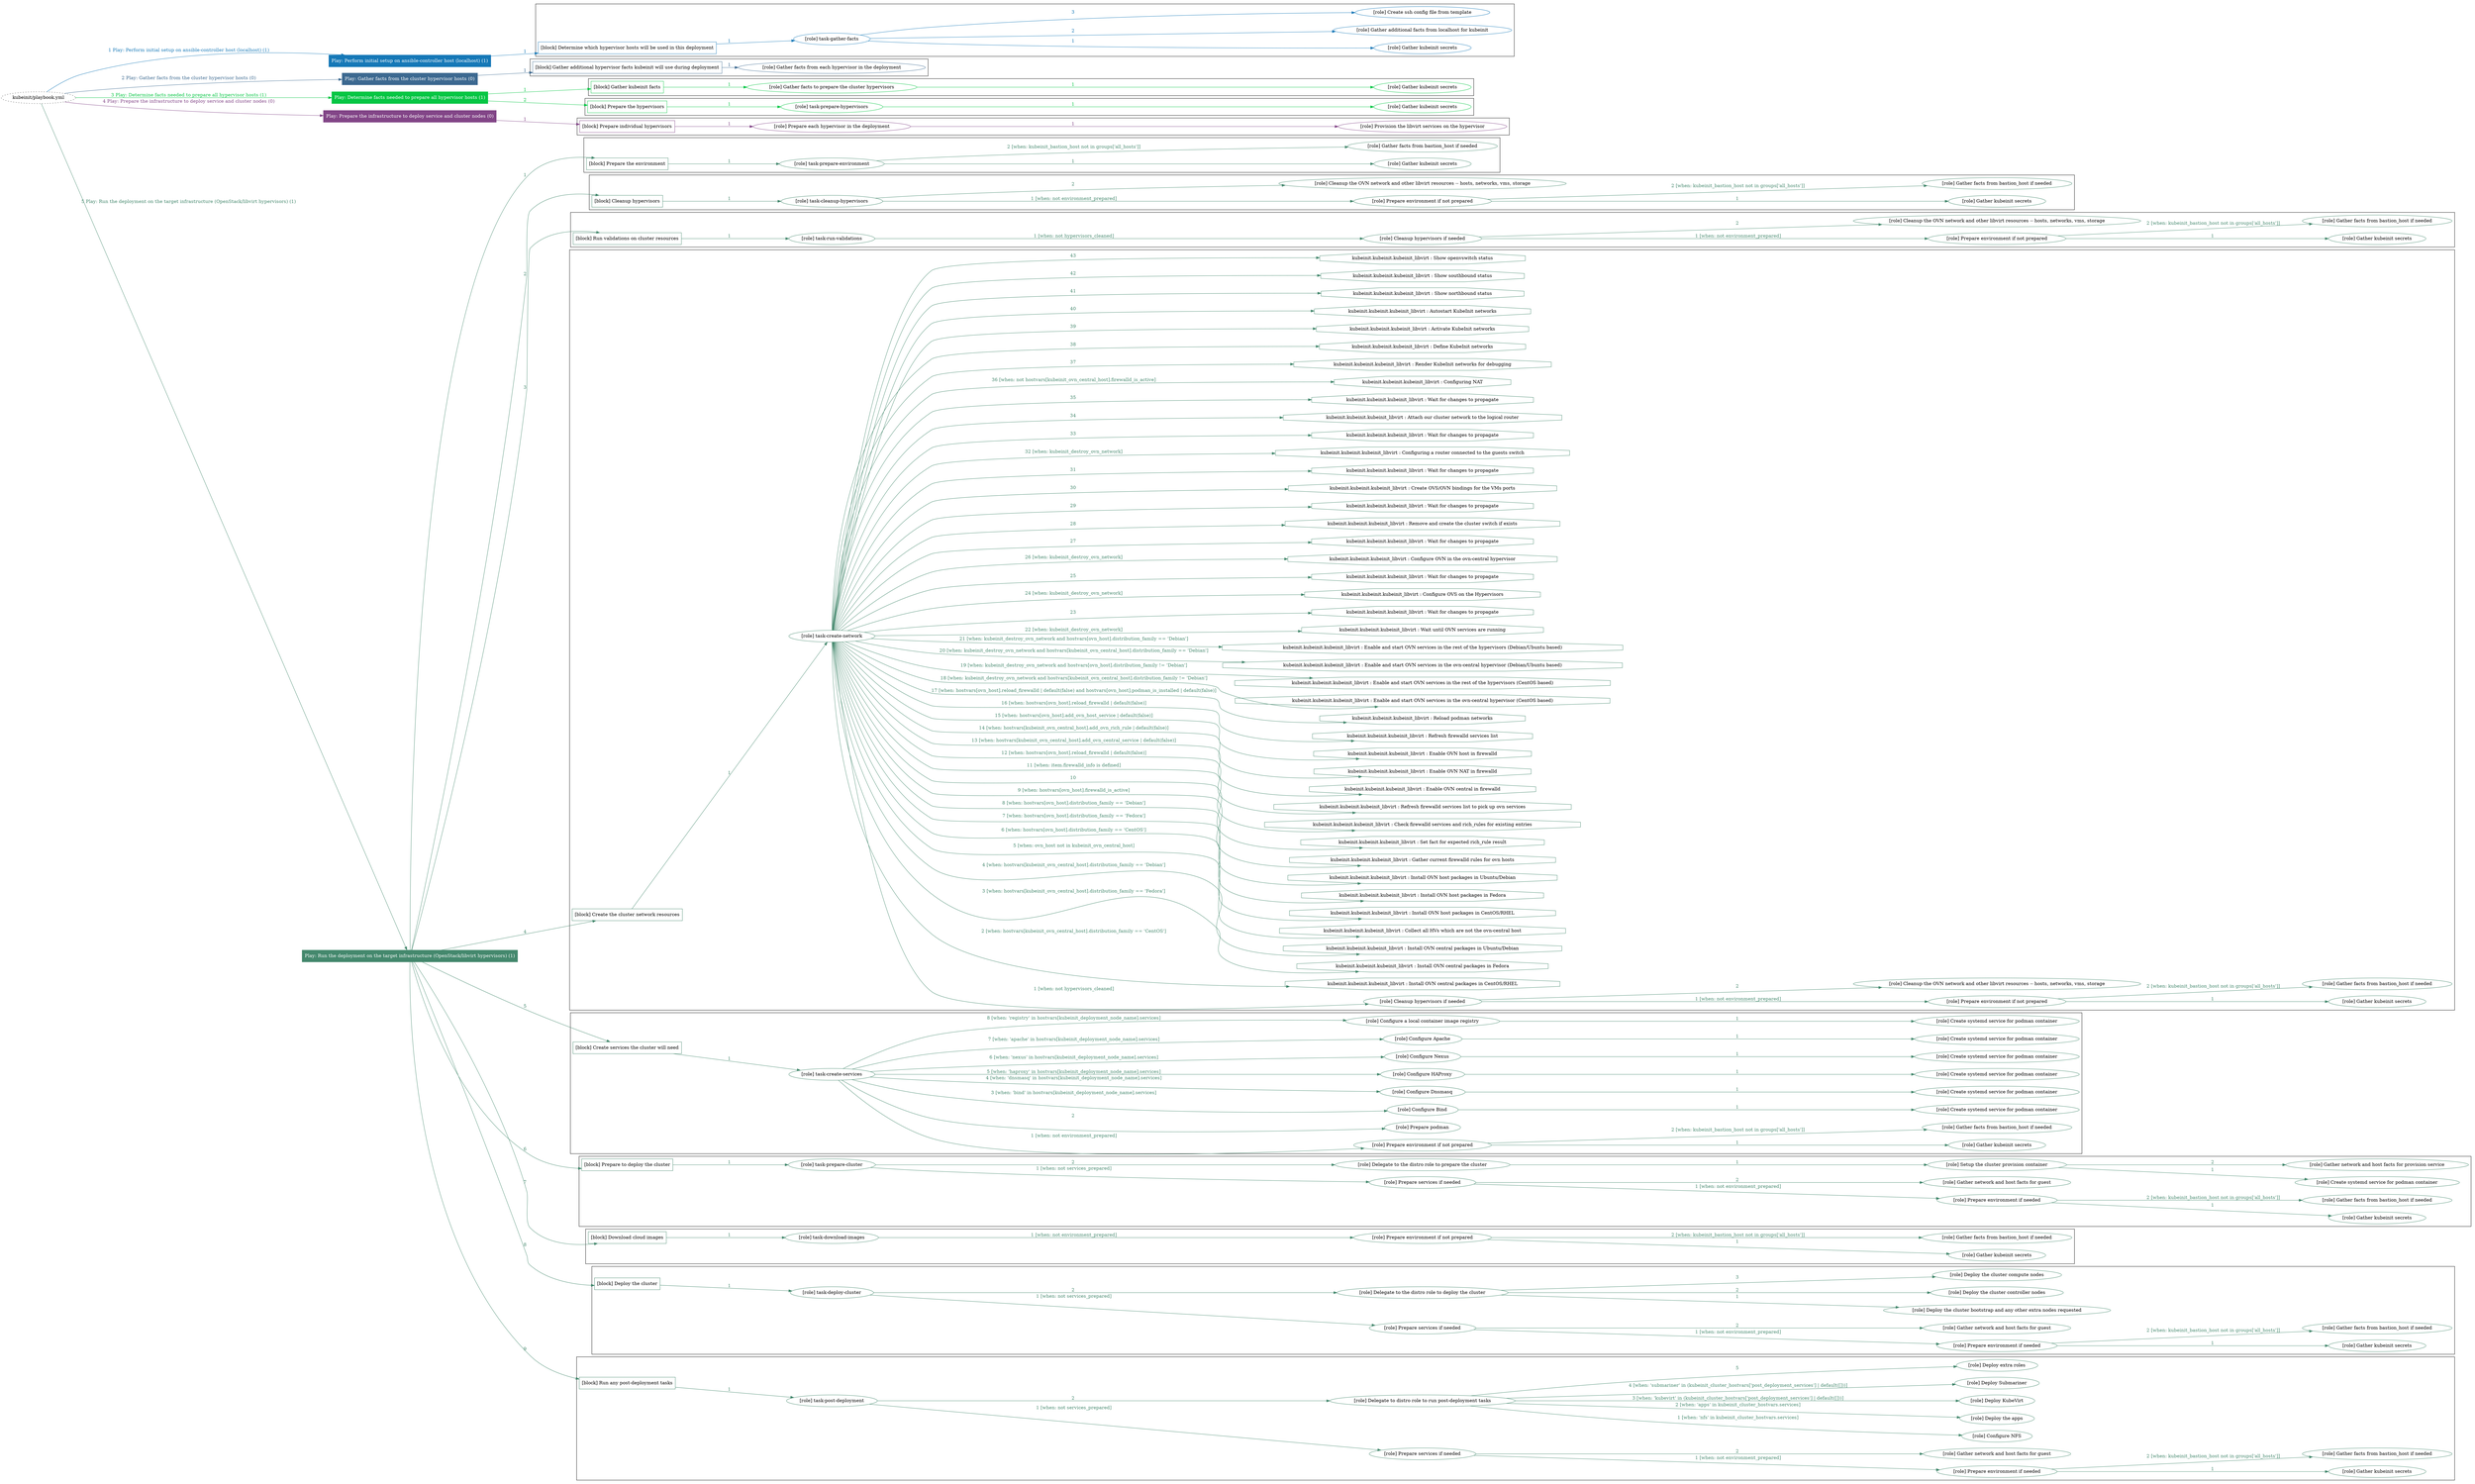digraph {
	graph [concentrate=true ordering=in rankdir=LR ratio=fill]
	edge [esep=5 sep=10]
	"kubeinit/playbook.yml" [URL="/home/runner/work/kubeinit/kubeinit/kubeinit/playbook.yml" id=playbook_4acf4419 style=dotted]
	"kubeinit/playbook.yml" -> play_f954b684 [label="1 Play: Perform initial setup on ansible-controller host (localhost) (1)" color="#1578b7" fontcolor="#1578b7" id=edge_play_f954b684 labeltooltip="1 Play: Perform initial setup on ansible-controller host (localhost) (1)" tooltip="1 Play: Perform initial setup on ansible-controller host (localhost) (1)"]
	subgraph "Play: Perform initial setup on ansible-controller host (localhost) (1)" {
		play_f954b684 [label="Play: Perform initial setup on ansible-controller host (localhost) (1)" URL="/home/runner/work/kubeinit/kubeinit/kubeinit/playbook.yml" color="#1578b7" fontcolor="#ffffff" id=play_f954b684 shape=box style=filled tooltip=localhost]
		play_f954b684 -> block_4d55e22b [label=1 color="#1578b7" fontcolor="#1578b7" id=edge_block_4d55e22b labeltooltip=1 tooltip=1]
		subgraph cluster_block_4d55e22b {
			block_4d55e22b [label="[block] Determine which hypervisor hosts will be used in this deployment" URL="/home/runner/work/kubeinit/kubeinit/kubeinit/playbook.yml" color="#1578b7" id=block_4d55e22b labeltooltip="Determine which hypervisor hosts will be used in this deployment" shape=box tooltip="Determine which hypervisor hosts will be used in this deployment"]
			block_4d55e22b -> role_1580b456 [label="1 " color="#1578b7" fontcolor="#1578b7" id=edge_role_1580b456 labeltooltip="1 " tooltip="1 "]
			subgraph "task-gather-facts" {
				role_1580b456 [label="[role] task-gather-facts" URL="/home/runner/work/kubeinit/kubeinit/kubeinit/playbook.yml" color="#1578b7" id=role_1580b456 tooltip="task-gather-facts"]
				role_1580b456 -> role_6fa83f9c [label="1 " color="#1578b7" fontcolor="#1578b7" id=edge_role_6fa83f9c labeltooltip="1 " tooltip="1 "]
				subgraph "Gather kubeinit secrets" {
					role_6fa83f9c [label="[role] Gather kubeinit secrets" URL="/home/runner/.ansible/collections/ansible_collections/kubeinit/kubeinit/roles/kubeinit_prepare/tasks/build_hypervisors_group.yml" color="#1578b7" id=role_6fa83f9c tooltip="Gather kubeinit secrets"]
				}
				role_1580b456 -> role_01d59b00 [label="2 " color="#1578b7" fontcolor="#1578b7" id=edge_role_01d59b00 labeltooltip="2 " tooltip="2 "]
				subgraph "Gather additional facts from localhost for kubeinit" {
					role_01d59b00 [label="[role] Gather additional facts from localhost for kubeinit" URL="/home/runner/.ansible/collections/ansible_collections/kubeinit/kubeinit/roles/kubeinit_prepare/tasks/build_hypervisors_group.yml" color="#1578b7" id=role_01d59b00 tooltip="Gather additional facts from localhost for kubeinit"]
				}
				role_1580b456 -> role_ee7225a3 [label="3 " color="#1578b7" fontcolor="#1578b7" id=edge_role_ee7225a3 labeltooltip="3 " tooltip="3 "]
				subgraph "Create ssh config file from template" {
					role_ee7225a3 [label="[role] Create ssh config file from template" URL="/home/runner/.ansible/collections/ansible_collections/kubeinit/kubeinit/roles/kubeinit_prepare/tasks/build_hypervisors_group.yml" color="#1578b7" id=role_ee7225a3 tooltip="Create ssh config file from template"]
				}
			}
		}
	}
	"kubeinit/playbook.yml" -> play_2a4eb6a6 [label="2 Play: Gather facts from the cluster hypervisor hosts (0)" color="#3c6990" fontcolor="#3c6990" id=edge_play_2a4eb6a6 labeltooltip="2 Play: Gather facts from the cluster hypervisor hosts (0)" tooltip="2 Play: Gather facts from the cluster hypervisor hosts (0)"]
	subgraph "Play: Gather facts from the cluster hypervisor hosts (0)" {
		play_2a4eb6a6 [label="Play: Gather facts from the cluster hypervisor hosts (0)" URL="/home/runner/work/kubeinit/kubeinit/kubeinit/playbook.yml" color="#3c6990" fontcolor="#ffffff" id=play_2a4eb6a6 shape=box style=filled tooltip="Play: Gather facts from the cluster hypervisor hosts (0)"]
		play_2a4eb6a6 -> block_942c0a6e [label=1 color="#3c6990" fontcolor="#3c6990" id=edge_block_942c0a6e labeltooltip=1 tooltip=1]
		subgraph cluster_block_942c0a6e {
			block_942c0a6e [label="[block] Gather additional hypervisor facts kubeinit will use during deployment" URL="/home/runner/work/kubeinit/kubeinit/kubeinit/playbook.yml" color="#3c6990" id=block_942c0a6e labeltooltip="Gather additional hypervisor facts kubeinit will use during deployment" shape=box tooltip="Gather additional hypervisor facts kubeinit will use during deployment"]
			block_942c0a6e -> role_f1755ae5 [label="1 " color="#3c6990" fontcolor="#3c6990" id=edge_role_f1755ae5 labeltooltip="1 " tooltip="1 "]
			subgraph "Gather facts from each hypervisor in the deployment" {
				role_f1755ae5 [label="[role] Gather facts from each hypervisor in the deployment" URL="/home/runner/work/kubeinit/kubeinit/kubeinit/playbook.yml" color="#3c6990" id=role_f1755ae5 tooltip="Gather facts from each hypervisor in the deployment"]
			}
		}
	}
	"kubeinit/playbook.yml" -> play_3b0dc752 [label="3 Play: Determine facts needed to prepare all hypervisor hosts (1)" color="#06c644" fontcolor="#06c644" id=edge_play_3b0dc752 labeltooltip="3 Play: Determine facts needed to prepare all hypervisor hosts (1)" tooltip="3 Play: Determine facts needed to prepare all hypervisor hosts (1)"]
	subgraph "Play: Determine facts needed to prepare all hypervisor hosts (1)" {
		play_3b0dc752 [label="Play: Determine facts needed to prepare all hypervisor hosts (1)" URL="/home/runner/work/kubeinit/kubeinit/kubeinit/playbook.yml" color="#06c644" fontcolor="#ffffff" id=play_3b0dc752 shape=box style=filled tooltip=localhost]
		play_3b0dc752 -> block_14e73242 [label=1 color="#06c644" fontcolor="#06c644" id=edge_block_14e73242 labeltooltip=1 tooltip=1]
		subgraph cluster_block_14e73242 {
			block_14e73242 [label="[block] Gather kubeinit facts" URL="/home/runner/work/kubeinit/kubeinit/kubeinit/playbook.yml" color="#06c644" id=block_14e73242 labeltooltip="Gather kubeinit facts" shape=box tooltip="Gather kubeinit facts"]
			block_14e73242 -> role_8db94fda [label="1 " color="#06c644" fontcolor="#06c644" id=edge_role_8db94fda labeltooltip="1 " tooltip="1 "]
			subgraph "Gather facts to prepare the cluster hypervisors" {
				role_8db94fda [label="[role] Gather facts to prepare the cluster hypervisors" URL="/home/runner/work/kubeinit/kubeinit/kubeinit/playbook.yml" color="#06c644" id=role_8db94fda tooltip="Gather facts to prepare the cluster hypervisors"]
				role_8db94fda -> role_f0a47757 [label="1 " color="#06c644" fontcolor="#06c644" id=edge_role_f0a47757 labeltooltip="1 " tooltip="1 "]
				subgraph "Gather kubeinit secrets" {
					role_f0a47757 [label="[role] Gather kubeinit secrets" URL="/home/runner/.ansible/collections/ansible_collections/kubeinit/kubeinit/roles/kubeinit_prepare/tasks/gather_kubeinit_facts.yml" color="#06c644" id=role_f0a47757 tooltip="Gather kubeinit secrets"]
				}
			}
		}
		play_3b0dc752 -> block_fdfd13ce [label=2 color="#06c644" fontcolor="#06c644" id=edge_block_fdfd13ce labeltooltip=2 tooltip=2]
		subgraph cluster_block_fdfd13ce {
			block_fdfd13ce [label="[block] Prepare the hypervisors" URL="/home/runner/work/kubeinit/kubeinit/kubeinit/playbook.yml" color="#06c644" id=block_fdfd13ce labeltooltip="Prepare the hypervisors" shape=box tooltip="Prepare the hypervisors"]
			block_fdfd13ce -> role_acaae6b2 [label="1 " color="#06c644" fontcolor="#06c644" id=edge_role_acaae6b2 labeltooltip="1 " tooltip="1 "]
			subgraph "task-prepare-hypervisors" {
				role_acaae6b2 [label="[role] task-prepare-hypervisors" URL="/home/runner/work/kubeinit/kubeinit/kubeinit/playbook.yml" color="#06c644" id=role_acaae6b2 tooltip="task-prepare-hypervisors"]
				role_acaae6b2 -> role_faa8a5ea [label="1 " color="#06c644" fontcolor="#06c644" id=edge_role_faa8a5ea labeltooltip="1 " tooltip="1 "]
				subgraph "Gather kubeinit secrets" {
					role_faa8a5ea [label="[role] Gather kubeinit secrets" URL="/home/runner/.ansible/collections/ansible_collections/kubeinit/kubeinit/roles/kubeinit_prepare/tasks/gather_kubeinit_facts.yml" color="#06c644" id=role_faa8a5ea tooltip="Gather kubeinit secrets"]
				}
			}
		}
	}
	"kubeinit/playbook.yml" -> play_3386537c [label="4 Play: Prepare the infrastructure to deploy service and cluster nodes (0)" color="#824587" fontcolor="#824587" id=edge_play_3386537c labeltooltip="4 Play: Prepare the infrastructure to deploy service and cluster nodes (0)" tooltip="4 Play: Prepare the infrastructure to deploy service and cluster nodes (0)"]
	subgraph "Play: Prepare the infrastructure to deploy service and cluster nodes (0)" {
		play_3386537c [label="Play: Prepare the infrastructure to deploy service and cluster nodes (0)" URL="/home/runner/work/kubeinit/kubeinit/kubeinit/playbook.yml" color="#824587" fontcolor="#ffffff" id=play_3386537c shape=box style=filled tooltip="Play: Prepare the infrastructure to deploy service and cluster nodes (0)"]
		play_3386537c -> block_5dbae73b [label=1 color="#824587" fontcolor="#824587" id=edge_block_5dbae73b labeltooltip=1 tooltip=1]
		subgraph cluster_block_5dbae73b {
			block_5dbae73b [label="[block] Prepare individual hypervisors" URL="/home/runner/work/kubeinit/kubeinit/kubeinit/playbook.yml" color="#824587" id=block_5dbae73b labeltooltip="Prepare individual hypervisors" shape=box tooltip="Prepare individual hypervisors"]
			block_5dbae73b -> role_92c6fc5c [label="1 " color="#824587" fontcolor="#824587" id=edge_role_92c6fc5c labeltooltip="1 " tooltip="1 "]
			subgraph "Prepare each hypervisor in the deployment" {
				role_92c6fc5c [label="[role] Prepare each hypervisor in the deployment" URL="/home/runner/work/kubeinit/kubeinit/kubeinit/playbook.yml" color="#824587" id=role_92c6fc5c tooltip="Prepare each hypervisor in the deployment"]
				role_92c6fc5c -> role_c62521f9 [label="1 " color="#824587" fontcolor="#824587" id=edge_role_c62521f9 labeltooltip="1 " tooltip="1 "]
				subgraph "Provision the libvirt services on the hypervisor" {
					role_c62521f9 [label="[role] Provision the libvirt services on the hypervisor" URL="/home/runner/.ansible/collections/ansible_collections/kubeinit/kubeinit/roles/kubeinit_prepare/tasks/prepare_hypervisor.yml" color="#824587" id=role_c62521f9 tooltip="Provision the libvirt services on the hypervisor"]
				}
			}
		}
	}
	"kubeinit/playbook.yml" -> play_94d5048e [label="5 Play: Run the deployment on the target infrastructure (OpenStack/libvirt hypervisors) (1)" color="#44886d" fontcolor="#44886d" id=edge_play_94d5048e labeltooltip="5 Play: Run the deployment on the target infrastructure (OpenStack/libvirt hypervisors) (1)" tooltip="5 Play: Run the deployment on the target infrastructure (OpenStack/libvirt hypervisors) (1)"]
	subgraph "Play: Run the deployment on the target infrastructure (OpenStack/libvirt hypervisors) (1)" {
		play_94d5048e [label="Play: Run the deployment on the target infrastructure (OpenStack/libvirt hypervisors) (1)" URL="/home/runner/work/kubeinit/kubeinit/kubeinit/playbook.yml" color="#44886d" fontcolor="#ffffff" id=play_94d5048e shape=box style=filled tooltip=localhost]
		play_94d5048e -> block_dffe440e [label=1 color="#44886d" fontcolor="#44886d" id=edge_block_dffe440e labeltooltip=1 tooltip=1]
		subgraph cluster_block_dffe440e {
			block_dffe440e [label="[block] Prepare the environment" URL="/home/runner/work/kubeinit/kubeinit/kubeinit/playbook.yml" color="#44886d" id=block_dffe440e labeltooltip="Prepare the environment" shape=box tooltip="Prepare the environment"]
			block_dffe440e -> role_8fc9bfe3 [label="1 " color="#44886d" fontcolor="#44886d" id=edge_role_8fc9bfe3 labeltooltip="1 " tooltip="1 "]
			subgraph "task-prepare-environment" {
				role_8fc9bfe3 [label="[role] task-prepare-environment" URL="/home/runner/work/kubeinit/kubeinit/kubeinit/playbook.yml" color="#44886d" id=role_8fc9bfe3 tooltip="task-prepare-environment"]
				role_8fc9bfe3 -> role_a4837cdc [label="1 " color="#44886d" fontcolor="#44886d" id=edge_role_a4837cdc labeltooltip="1 " tooltip="1 "]
				subgraph "Gather kubeinit secrets" {
					role_a4837cdc [label="[role] Gather kubeinit secrets" URL="/home/runner/.ansible/collections/ansible_collections/kubeinit/kubeinit/roles/kubeinit_prepare/tasks/gather_kubeinit_facts.yml" color="#44886d" id=role_a4837cdc tooltip="Gather kubeinit secrets"]
				}
				role_8fc9bfe3 -> role_664a66db [label="2 [when: kubeinit_bastion_host not in groups['all_hosts']]" color="#44886d" fontcolor="#44886d" id=edge_role_664a66db labeltooltip="2 [when: kubeinit_bastion_host not in groups['all_hosts']]" tooltip="2 [when: kubeinit_bastion_host not in groups['all_hosts']]"]
				subgraph "Gather facts from bastion_host if needed" {
					role_664a66db [label="[role] Gather facts from bastion_host if needed" URL="/home/runner/.ansible/collections/ansible_collections/kubeinit/kubeinit/roles/kubeinit_prepare/tasks/main.yml" color="#44886d" id=role_664a66db tooltip="Gather facts from bastion_host if needed"]
				}
			}
		}
		play_94d5048e -> block_99f28323 [label=2 color="#44886d" fontcolor="#44886d" id=edge_block_99f28323 labeltooltip=2 tooltip=2]
		subgraph cluster_block_99f28323 {
			block_99f28323 [label="[block] Cleanup hypervisors" URL="/home/runner/work/kubeinit/kubeinit/kubeinit/playbook.yml" color="#44886d" id=block_99f28323 labeltooltip="Cleanup hypervisors" shape=box tooltip="Cleanup hypervisors"]
			block_99f28323 -> role_c580c76c [label="1 " color="#44886d" fontcolor="#44886d" id=edge_role_c580c76c labeltooltip="1 " tooltip="1 "]
			subgraph "task-cleanup-hypervisors" {
				role_c580c76c [label="[role] task-cleanup-hypervisors" URL="/home/runner/work/kubeinit/kubeinit/kubeinit/playbook.yml" color="#44886d" id=role_c580c76c tooltip="task-cleanup-hypervisors"]
				role_c580c76c -> role_d882a088 [label="1 [when: not environment_prepared]" color="#44886d" fontcolor="#44886d" id=edge_role_d882a088 labeltooltip="1 [when: not environment_prepared]" tooltip="1 [when: not environment_prepared]"]
				subgraph "Prepare environment if not prepared" {
					role_d882a088 [label="[role] Prepare environment if not prepared" URL="/home/runner/.ansible/collections/ansible_collections/kubeinit/kubeinit/roles/kubeinit_libvirt/tasks/cleanup_hypervisors.yml" color="#44886d" id=role_d882a088 tooltip="Prepare environment if not prepared"]
					role_d882a088 -> role_476c534f [label="1 " color="#44886d" fontcolor="#44886d" id=edge_role_476c534f labeltooltip="1 " tooltip="1 "]
					subgraph "Gather kubeinit secrets" {
						role_476c534f [label="[role] Gather kubeinit secrets" URL="/home/runner/.ansible/collections/ansible_collections/kubeinit/kubeinit/roles/kubeinit_prepare/tasks/gather_kubeinit_facts.yml" color="#44886d" id=role_476c534f tooltip="Gather kubeinit secrets"]
					}
					role_d882a088 -> role_d3be6780 [label="2 [when: kubeinit_bastion_host not in groups['all_hosts']]" color="#44886d" fontcolor="#44886d" id=edge_role_d3be6780 labeltooltip="2 [when: kubeinit_bastion_host not in groups['all_hosts']]" tooltip="2 [when: kubeinit_bastion_host not in groups['all_hosts']]"]
					subgraph "Gather facts from bastion_host if needed" {
						role_d3be6780 [label="[role] Gather facts from bastion_host if needed" URL="/home/runner/.ansible/collections/ansible_collections/kubeinit/kubeinit/roles/kubeinit_prepare/tasks/main.yml" color="#44886d" id=role_d3be6780 tooltip="Gather facts from bastion_host if needed"]
					}
				}
				role_c580c76c -> role_1747f314 [label="2 " color="#44886d" fontcolor="#44886d" id=edge_role_1747f314 labeltooltip="2 " tooltip="2 "]
				subgraph "Cleanup the OVN network and other libvirt resources -- hosts, networks, vms, storage" {
					role_1747f314 [label="[role] Cleanup the OVN network and other libvirt resources -- hosts, networks, vms, storage" URL="/home/runner/.ansible/collections/ansible_collections/kubeinit/kubeinit/roles/kubeinit_libvirt/tasks/cleanup_hypervisors.yml" color="#44886d" id=role_1747f314 tooltip="Cleanup the OVN network and other libvirt resources -- hosts, networks, vms, storage"]
				}
			}
		}
		play_94d5048e -> block_eda14583 [label=3 color="#44886d" fontcolor="#44886d" id=edge_block_eda14583 labeltooltip=3 tooltip=3]
		subgraph cluster_block_eda14583 {
			block_eda14583 [label="[block] Run validations on cluster resources" URL="/home/runner/work/kubeinit/kubeinit/kubeinit/playbook.yml" color="#44886d" id=block_eda14583 labeltooltip="Run validations on cluster resources" shape=box tooltip="Run validations on cluster resources"]
			block_eda14583 -> role_94a6989f [label="1 " color="#44886d" fontcolor="#44886d" id=edge_role_94a6989f labeltooltip="1 " tooltip="1 "]
			subgraph "task-run-validations" {
				role_94a6989f [label="[role] task-run-validations" URL="/home/runner/work/kubeinit/kubeinit/kubeinit/playbook.yml" color="#44886d" id=role_94a6989f tooltip="task-run-validations"]
				role_94a6989f -> role_33602dfb [label="1 [when: not hypervisors_cleaned]" color="#44886d" fontcolor="#44886d" id=edge_role_33602dfb labeltooltip="1 [when: not hypervisors_cleaned]" tooltip="1 [when: not hypervisors_cleaned]"]
				subgraph "Cleanup hypervisors if needed" {
					role_33602dfb [label="[role] Cleanup hypervisors if needed" URL="/home/runner/.ansible/collections/ansible_collections/kubeinit/kubeinit/roles/kubeinit_validations/tasks/main.yml" color="#44886d" id=role_33602dfb tooltip="Cleanup hypervisors if needed"]
					role_33602dfb -> role_10369839 [label="1 [when: not environment_prepared]" color="#44886d" fontcolor="#44886d" id=edge_role_10369839 labeltooltip="1 [when: not environment_prepared]" tooltip="1 [when: not environment_prepared]"]
					subgraph "Prepare environment if not prepared" {
						role_10369839 [label="[role] Prepare environment if not prepared" URL="/home/runner/.ansible/collections/ansible_collections/kubeinit/kubeinit/roles/kubeinit_libvirt/tasks/cleanup_hypervisors.yml" color="#44886d" id=role_10369839 tooltip="Prepare environment if not prepared"]
						role_10369839 -> role_17934b4e [label="1 " color="#44886d" fontcolor="#44886d" id=edge_role_17934b4e labeltooltip="1 " tooltip="1 "]
						subgraph "Gather kubeinit secrets" {
							role_17934b4e [label="[role] Gather kubeinit secrets" URL="/home/runner/.ansible/collections/ansible_collections/kubeinit/kubeinit/roles/kubeinit_prepare/tasks/gather_kubeinit_facts.yml" color="#44886d" id=role_17934b4e tooltip="Gather kubeinit secrets"]
						}
						role_10369839 -> role_ad3bbb2e [label="2 [when: kubeinit_bastion_host not in groups['all_hosts']]" color="#44886d" fontcolor="#44886d" id=edge_role_ad3bbb2e labeltooltip="2 [when: kubeinit_bastion_host not in groups['all_hosts']]" tooltip="2 [when: kubeinit_bastion_host not in groups['all_hosts']]"]
						subgraph "Gather facts from bastion_host if needed" {
							role_ad3bbb2e [label="[role] Gather facts from bastion_host if needed" URL="/home/runner/.ansible/collections/ansible_collections/kubeinit/kubeinit/roles/kubeinit_prepare/tasks/main.yml" color="#44886d" id=role_ad3bbb2e tooltip="Gather facts from bastion_host if needed"]
						}
					}
					role_33602dfb -> role_b9922531 [label="2 " color="#44886d" fontcolor="#44886d" id=edge_role_b9922531 labeltooltip="2 " tooltip="2 "]
					subgraph "Cleanup the OVN network and other libvirt resources -- hosts, networks, vms, storage" {
						role_b9922531 [label="[role] Cleanup the OVN network and other libvirt resources -- hosts, networks, vms, storage" URL="/home/runner/.ansible/collections/ansible_collections/kubeinit/kubeinit/roles/kubeinit_libvirt/tasks/cleanup_hypervisors.yml" color="#44886d" id=role_b9922531 tooltip="Cleanup the OVN network and other libvirt resources -- hosts, networks, vms, storage"]
					}
				}
			}
		}
		play_94d5048e -> block_c810c722 [label=4 color="#44886d" fontcolor="#44886d" id=edge_block_c810c722 labeltooltip=4 tooltip=4]
		subgraph cluster_block_c810c722 {
			block_c810c722 [label="[block] Create the cluster network resources" URL="/home/runner/work/kubeinit/kubeinit/kubeinit/playbook.yml" color="#44886d" id=block_c810c722 labeltooltip="Create the cluster network resources" shape=box tooltip="Create the cluster network resources"]
			block_c810c722 -> role_3135ec4f [label="1 " color="#44886d" fontcolor="#44886d" id=edge_role_3135ec4f labeltooltip="1 " tooltip="1 "]
			subgraph "task-create-network" {
				role_3135ec4f [label="[role] task-create-network" URL="/home/runner/work/kubeinit/kubeinit/kubeinit/playbook.yml" color="#44886d" id=role_3135ec4f tooltip="task-create-network"]
				role_3135ec4f -> role_fad54308 [label="1 [when: not hypervisors_cleaned]" color="#44886d" fontcolor="#44886d" id=edge_role_fad54308 labeltooltip="1 [when: not hypervisors_cleaned]" tooltip="1 [when: not hypervisors_cleaned]"]
				subgraph "Cleanup hypervisors if needed" {
					role_fad54308 [label="[role] Cleanup hypervisors if needed" URL="/home/runner/.ansible/collections/ansible_collections/kubeinit/kubeinit/roles/kubeinit_libvirt/tasks/create_network.yml" color="#44886d" id=role_fad54308 tooltip="Cleanup hypervisors if needed"]
					role_fad54308 -> role_0ef7964b [label="1 [when: not environment_prepared]" color="#44886d" fontcolor="#44886d" id=edge_role_0ef7964b labeltooltip="1 [when: not environment_prepared]" tooltip="1 [when: not environment_prepared]"]
					subgraph "Prepare environment if not prepared" {
						role_0ef7964b [label="[role] Prepare environment if not prepared" URL="/home/runner/.ansible/collections/ansible_collections/kubeinit/kubeinit/roles/kubeinit_libvirt/tasks/cleanup_hypervisors.yml" color="#44886d" id=role_0ef7964b tooltip="Prepare environment if not prepared"]
						role_0ef7964b -> role_0c0b53e6 [label="1 " color="#44886d" fontcolor="#44886d" id=edge_role_0c0b53e6 labeltooltip="1 " tooltip="1 "]
						subgraph "Gather kubeinit secrets" {
							role_0c0b53e6 [label="[role] Gather kubeinit secrets" URL="/home/runner/.ansible/collections/ansible_collections/kubeinit/kubeinit/roles/kubeinit_prepare/tasks/gather_kubeinit_facts.yml" color="#44886d" id=role_0c0b53e6 tooltip="Gather kubeinit secrets"]
						}
						role_0ef7964b -> role_5e823e30 [label="2 [when: kubeinit_bastion_host not in groups['all_hosts']]" color="#44886d" fontcolor="#44886d" id=edge_role_5e823e30 labeltooltip="2 [when: kubeinit_bastion_host not in groups['all_hosts']]" tooltip="2 [when: kubeinit_bastion_host not in groups['all_hosts']]"]
						subgraph "Gather facts from bastion_host if needed" {
							role_5e823e30 [label="[role] Gather facts from bastion_host if needed" URL="/home/runner/.ansible/collections/ansible_collections/kubeinit/kubeinit/roles/kubeinit_prepare/tasks/main.yml" color="#44886d" id=role_5e823e30 tooltip="Gather facts from bastion_host if needed"]
						}
					}
					role_fad54308 -> role_7748640b [label="2 " color="#44886d" fontcolor="#44886d" id=edge_role_7748640b labeltooltip="2 " tooltip="2 "]
					subgraph "Cleanup the OVN network and other libvirt resources -- hosts, networks, vms, storage" {
						role_7748640b [label="[role] Cleanup the OVN network and other libvirt resources -- hosts, networks, vms, storage" URL="/home/runner/.ansible/collections/ansible_collections/kubeinit/kubeinit/roles/kubeinit_libvirt/tasks/cleanup_hypervisors.yml" color="#44886d" id=role_7748640b tooltip="Cleanup the OVN network and other libvirt resources -- hosts, networks, vms, storage"]
					}
				}
				task_68799d15 [label="kubeinit.kubeinit.kubeinit_libvirt : Install OVN central packages in CentOS/RHEL" URL="/home/runner/.ansible/collections/ansible_collections/kubeinit/kubeinit/roles/kubeinit_libvirt/tasks/create_network.yml" color="#44886d" id=task_68799d15 shape=octagon tooltip="kubeinit.kubeinit.kubeinit_libvirt : Install OVN central packages in CentOS/RHEL"]
				role_3135ec4f -> task_68799d15 [label="2 [when: hostvars[kubeinit_ovn_central_host].distribution_family == 'CentOS']" color="#44886d" fontcolor="#44886d" id=edge_task_68799d15 labeltooltip="2 [when: hostvars[kubeinit_ovn_central_host].distribution_family == 'CentOS']" tooltip="2 [when: hostvars[kubeinit_ovn_central_host].distribution_family == 'CentOS']"]
				task_49afa62c [label="kubeinit.kubeinit.kubeinit_libvirt : Install OVN central packages in Fedora" URL="/home/runner/.ansible/collections/ansible_collections/kubeinit/kubeinit/roles/kubeinit_libvirt/tasks/create_network.yml" color="#44886d" id=task_49afa62c shape=octagon tooltip="kubeinit.kubeinit.kubeinit_libvirt : Install OVN central packages in Fedora"]
				role_3135ec4f -> task_49afa62c [label="3 [when: hostvars[kubeinit_ovn_central_host].distribution_family == 'Fedora']" color="#44886d" fontcolor="#44886d" id=edge_task_49afa62c labeltooltip="3 [when: hostvars[kubeinit_ovn_central_host].distribution_family == 'Fedora']" tooltip="3 [when: hostvars[kubeinit_ovn_central_host].distribution_family == 'Fedora']"]
				task_cf05da19 [label="kubeinit.kubeinit.kubeinit_libvirt : Install OVN central packages in Ubuntu/Debian" URL="/home/runner/.ansible/collections/ansible_collections/kubeinit/kubeinit/roles/kubeinit_libvirt/tasks/create_network.yml" color="#44886d" id=task_cf05da19 shape=octagon tooltip="kubeinit.kubeinit.kubeinit_libvirt : Install OVN central packages in Ubuntu/Debian"]
				role_3135ec4f -> task_cf05da19 [label="4 [when: hostvars[kubeinit_ovn_central_host].distribution_family == 'Debian']" color="#44886d" fontcolor="#44886d" id=edge_task_cf05da19 labeltooltip="4 [when: hostvars[kubeinit_ovn_central_host].distribution_family == 'Debian']" tooltip="4 [when: hostvars[kubeinit_ovn_central_host].distribution_family == 'Debian']"]
				task_6ef103d6 [label="kubeinit.kubeinit.kubeinit_libvirt : Collect all HVs which are not the ovn-central host" URL="/home/runner/.ansible/collections/ansible_collections/kubeinit/kubeinit/roles/kubeinit_libvirt/tasks/create_network.yml" color="#44886d" id=task_6ef103d6 shape=octagon tooltip="kubeinit.kubeinit.kubeinit_libvirt : Collect all HVs which are not the ovn-central host"]
				role_3135ec4f -> task_6ef103d6 [label="5 [when: ovn_host not in kubeinit_ovn_central_host]" color="#44886d" fontcolor="#44886d" id=edge_task_6ef103d6 labeltooltip="5 [when: ovn_host not in kubeinit_ovn_central_host]" tooltip="5 [when: ovn_host not in kubeinit_ovn_central_host]"]
				task_4d844378 [label="kubeinit.kubeinit.kubeinit_libvirt : Install OVN host packages in CentOS/RHEL" URL="/home/runner/.ansible/collections/ansible_collections/kubeinit/kubeinit/roles/kubeinit_libvirt/tasks/create_network.yml" color="#44886d" id=task_4d844378 shape=octagon tooltip="kubeinit.kubeinit.kubeinit_libvirt : Install OVN host packages in CentOS/RHEL"]
				role_3135ec4f -> task_4d844378 [label="6 [when: hostvars[ovn_host].distribution_family == 'CentOS']" color="#44886d" fontcolor="#44886d" id=edge_task_4d844378 labeltooltip="6 [when: hostvars[ovn_host].distribution_family == 'CentOS']" tooltip="6 [when: hostvars[ovn_host].distribution_family == 'CentOS']"]
				task_ef98deb9 [label="kubeinit.kubeinit.kubeinit_libvirt : Install OVN host packages in Fedora" URL="/home/runner/.ansible/collections/ansible_collections/kubeinit/kubeinit/roles/kubeinit_libvirt/tasks/create_network.yml" color="#44886d" id=task_ef98deb9 shape=octagon tooltip="kubeinit.kubeinit.kubeinit_libvirt : Install OVN host packages in Fedora"]
				role_3135ec4f -> task_ef98deb9 [label="7 [when: hostvars[ovn_host].distribution_family == 'Fedora']" color="#44886d" fontcolor="#44886d" id=edge_task_ef98deb9 labeltooltip="7 [when: hostvars[ovn_host].distribution_family == 'Fedora']" tooltip="7 [when: hostvars[ovn_host].distribution_family == 'Fedora']"]
				task_93175321 [label="kubeinit.kubeinit.kubeinit_libvirt : Install OVN host packages in Ubuntu/Debian" URL="/home/runner/.ansible/collections/ansible_collections/kubeinit/kubeinit/roles/kubeinit_libvirt/tasks/create_network.yml" color="#44886d" id=task_93175321 shape=octagon tooltip="kubeinit.kubeinit.kubeinit_libvirt : Install OVN host packages in Ubuntu/Debian"]
				role_3135ec4f -> task_93175321 [label="8 [when: hostvars[ovn_host].distribution_family == 'Debian']" color="#44886d" fontcolor="#44886d" id=edge_task_93175321 labeltooltip="8 [when: hostvars[ovn_host].distribution_family == 'Debian']" tooltip="8 [when: hostvars[ovn_host].distribution_family == 'Debian']"]
				task_235ae5d6 [label="kubeinit.kubeinit.kubeinit_libvirt : Gather current firewalld rules for ovn hosts" URL="/home/runner/.ansible/collections/ansible_collections/kubeinit/kubeinit/roles/kubeinit_libvirt/tasks/create_network.yml" color="#44886d" id=task_235ae5d6 shape=octagon tooltip="kubeinit.kubeinit.kubeinit_libvirt : Gather current firewalld rules for ovn hosts"]
				role_3135ec4f -> task_235ae5d6 [label="9 [when: hostvars[ovn_host].firewalld_is_active]" color="#44886d" fontcolor="#44886d" id=edge_task_235ae5d6 labeltooltip="9 [when: hostvars[ovn_host].firewalld_is_active]" tooltip="9 [when: hostvars[ovn_host].firewalld_is_active]"]
				task_a78bd27d [label="kubeinit.kubeinit.kubeinit_libvirt : Set fact for expected rich_rule result" URL="/home/runner/.ansible/collections/ansible_collections/kubeinit/kubeinit/roles/kubeinit_libvirt/tasks/create_network.yml" color="#44886d" id=task_a78bd27d shape=octagon tooltip="kubeinit.kubeinit.kubeinit_libvirt : Set fact for expected rich_rule result"]
				role_3135ec4f -> task_a78bd27d [label="10 " color="#44886d" fontcolor="#44886d" id=edge_task_a78bd27d labeltooltip="10 " tooltip="10 "]
				task_f63559dc [label="kubeinit.kubeinit.kubeinit_libvirt : Check firewalld services and rich_rules for existing entries" URL="/home/runner/.ansible/collections/ansible_collections/kubeinit/kubeinit/roles/kubeinit_libvirt/tasks/create_network.yml" color="#44886d" id=task_f63559dc shape=octagon tooltip="kubeinit.kubeinit.kubeinit_libvirt : Check firewalld services and rich_rules for existing entries"]
				role_3135ec4f -> task_f63559dc [label="11 [when: item.firewalld_info is defined]" color="#44886d" fontcolor="#44886d" id=edge_task_f63559dc labeltooltip="11 [when: item.firewalld_info is defined]" tooltip="11 [when: item.firewalld_info is defined]"]
				task_a61150c5 [label="kubeinit.kubeinit.kubeinit_libvirt : Refresh firewalld services list to pick up ovn services" URL="/home/runner/.ansible/collections/ansible_collections/kubeinit/kubeinit/roles/kubeinit_libvirt/tasks/create_network.yml" color="#44886d" id=task_a61150c5 shape=octagon tooltip="kubeinit.kubeinit.kubeinit_libvirt : Refresh firewalld services list to pick up ovn services"]
				role_3135ec4f -> task_a61150c5 [label="12 [when: hostvars[ovn_host].reload_firewalld | default(false)]" color="#44886d" fontcolor="#44886d" id=edge_task_a61150c5 labeltooltip="12 [when: hostvars[ovn_host].reload_firewalld | default(false)]" tooltip="12 [when: hostvars[ovn_host].reload_firewalld | default(false)]"]
				task_1f1070ad [label="kubeinit.kubeinit.kubeinit_libvirt : Enable OVN central in firewalld" URL="/home/runner/.ansible/collections/ansible_collections/kubeinit/kubeinit/roles/kubeinit_libvirt/tasks/create_network.yml" color="#44886d" id=task_1f1070ad shape=octagon tooltip="kubeinit.kubeinit.kubeinit_libvirt : Enable OVN central in firewalld"]
				role_3135ec4f -> task_1f1070ad [label="13 [when: hostvars[kubeinit_ovn_central_host].add_ovn_central_service | default(false)]" color="#44886d" fontcolor="#44886d" id=edge_task_1f1070ad labeltooltip="13 [when: hostvars[kubeinit_ovn_central_host].add_ovn_central_service | default(false)]" tooltip="13 [when: hostvars[kubeinit_ovn_central_host].add_ovn_central_service | default(false)]"]
				task_2de0ad68 [label="kubeinit.kubeinit.kubeinit_libvirt : Enable OVN NAT in firewalld" URL="/home/runner/.ansible/collections/ansible_collections/kubeinit/kubeinit/roles/kubeinit_libvirt/tasks/create_network.yml" color="#44886d" id=task_2de0ad68 shape=octagon tooltip="kubeinit.kubeinit.kubeinit_libvirt : Enable OVN NAT in firewalld"]
				role_3135ec4f -> task_2de0ad68 [label="14 [when: hostvars[kubeinit_ovn_central_host].add_ovn_rich_rule | default(false)]" color="#44886d" fontcolor="#44886d" id=edge_task_2de0ad68 labeltooltip="14 [when: hostvars[kubeinit_ovn_central_host].add_ovn_rich_rule | default(false)]" tooltip="14 [when: hostvars[kubeinit_ovn_central_host].add_ovn_rich_rule | default(false)]"]
				task_a9cfea1d [label="kubeinit.kubeinit.kubeinit_libvirt : Enable OVN host in firewalld" URL="/home/runner/.ansible/collections/ansible_collections/kubeinit/kubeinit/roles/kubeinit_libvirt/tasks/create_network.yml" color="#44886d" id=task_a9cfea1d shape=octagon tooltip="kubeinit.kubeinit.kubeinit_libvirt : Enable OVN host in firewalld"]
				role_3135ec4f -> task_a9cfea1d [label="15 [when: hostvars[ovn_host].add_ovn_host_service | default(false)]" color="#44886d" fontcolor="#44886d" id=edge_task_a9cfea1d labeltooltip="15 [when: hostvars[ovn_host].add_ovn_host_service | default(false)]" tooltip="15 [when: hostvars[ovn_host].add_ovn_host_service | default(false)]"]
				task_17d93081 [label="kubeinit.kubeinit.kubeinit_libvirt : Refresh firewalld services list" URL="/home/runner/.ansible/collections/ansible_collections/kubeinit/kubeinit/roles/kubeinit_libvirt/tasks/create_network.yml" color="#44886d" id=task_17d93081 shape=octagon tooltip="kubeinit.kubeinit.kubeinit_libvirt : Refresh firewalld services list"]
				role_3135ec4f -> task_17d93081 [label="16 [when: hostvars[ovn_host].reload_firewalld | default(false)]" color="#44886d" fontcolor="#44886d" id=edge_task_17d93081 labeltooltip="16 [when: hostvars[ovn_host].reload_firewalld | default(false)]" tooltip="16 [when: hostvars[ovn_host].reload_firewalld | default(false)]"]
				task_2f08cd95 [label="kubeinit.kubeinit.kubeinit_libvirt : Reload podman networks" URL="/home/runner/.ansible/collections/ansible_collections/kubeinit/kubeinit/roles/kubeinit_libvirt/tasks/create_network.yml" color="#44886d" id=task_2f08cd95 shape=octagon tooltip="kubeinit.kubeinit.kubeinit_libvirt : Reload podman networks"]
				role_3135ec4f -> task_2f08cd95 [label="17 [when: hostvars[ovn_host].reload_firewalld | default(false) and hostvars[ovn_host].podman_is_installed | default(false)]" color="#44886d" fontcolor="#44886d" id=edge_task_2f08cd95 labeltooltip="17 [when: hostvars[ovn_host].reload_firewalld | default(false) and hostvars[ovn_host].podman_is_installed | default(false)]" tooltip="17 [when: hostvars[ovn_host].reload_firewalld | default(false) and hostvars[ovn_host].podman_is_installed | default(false)]"]
				task_16659677 [label="kubeinit.kubeinit.kubeinit_libvirt : Enable and start OVN services in the ovn-central hypervisor (CentOS based)" URL="/home/runner/.ansible/collections/ansible_collections/kubeinit/kubeinit/roles/kubeinit_libvirt/tasks/create_network.yml" color="#44886d" id=task_16659677 shape=octagon tooltip="kubeinit.kubeinit.kubeinit_libvirt : Enable and start OVN services in the ovn-central hypervisor (CentOS based)"]
				role_3135ec4f -> task_16659677 [label="18 [when: kubeinit_destroy_ovn_network and hostvars[kubeinit_ovn_central_host].distribution_family != 'Debian']" color="#44886d" fontcolor="#44886d" id=edge_task_16659677 labeltooltip="18 [when: kubeinit_destroy_ovn_network and hostvars[kubeinit_ovn_central_host].distribution_family != 'Debian']" tooltip="18 [when: kubeinit_destroy_ovn_network and hostvars[kubeinit_ovn_central_host].distribution_family != 'Debian']"]
				task_bfa9afc5 [label="kubeinit.kubeinit.kubeinit_libvirt : Enable and start OVN services in the rest of the hypervisors (CentOS based)" URL="/home/runner/.ansible/collections/ansible_collections/kubeinit/kubeinit/roles/kubeinit_libvirt/tasks/create_network.yml" color="#44886d" id=task_bfa9afc5 shape=octagon tooltip="kubeinit.kubeinit.kubeinit_libvirt : Enable and start OVN services in the rest of the hypervisors (CentOS based)"]
				role_3135ec4f -> task_bfa9afc5 [label="19 [when: kubeinit_destroy_ovn_network and hostvars[ovn_host].distribution_family != 'Debian']" color="#44886d" fontcolor="#44886d" id=edge_task_bfa9afc5 labeltooltip="19 [when: kubeinit_destroy_ovn_network and hostvars[ovn_host].distribution_family != 'Debian']" tooltip="19 [when: kubeinit_destroy_ovn_network and hostvars[ovn_host].distribution_family != 'Debian']"]
				task_7337bd1c [label="kubeinit.kubeinit.kubeinit_libvirt : Enable and start OVN services in the ovn-central hypervisor (Debian/Ubuntu based)" URL="/home/runner/.ansible/collections/ansible_collections/kubeinit/kubeinit/roles/kubeinit_libvirt/tasks/create_network.yml" color="#44886d" id=task_7337bd1c shape=octagon tooltip="kubeinit.kubeinit.kubeinit_libvirt : Enable and start OVN services in the ovn-central hypervisor (Debian/Ubuntu based)"]
				role_3135ec4f -> task_7337bd1c [label="20 [when: kubeinit_destroy_ovn_network and hostvars[kubeinit_ovn_central_host].distribution_family == 'Debian']" color="#44886d" fontcolor="#44886d" id=edge_task_7337bd1c labeltooltip="20 [when: kubeinit_destroy_ovn_network and hostvars[kubeinit_ovn_central_host].distribution_family == 'Debian']" tooltip="20 [when: kubeinit_destroy_ovn_network and hostvars[kubeinit_ovn_central_host].distribution_family == 'Debian']"]
				task_3b1c13cf [label="kubeinit.kubeinit.kubeinit_libvirt : Enable and start OVN services in the rest of the hypervisors (Debian/Ubuntu based)" URL="/home/runner/.ansible/collections/ansible_collections/kubeinit/kubeinit/roles/kubeinit_libvirt/tasks/create_network.yml" color="#44886d" id=task_3b1c13cf shape=octagon tooltip="kubeinit.kubeinit.kubeinit_libvirt : Enable and start OVN services in the rest of the hypervisors (Debian/Ubuntu based)"]
				role_3135ec4f -> task_3b1c13cf [label="21 [when: kubeinit_destroy_ovn_network and hostvars[ovn_host].distribution_family == 'Debian']" color="#44886d" fontcolor="#44886d" id=edge_task_3b1c13cf labeltooltip="21 [when: kubeinit_destroy_ovn_network and hostvars[ovn_host].distribution_family == 'Debian']" tooltip="21 [when: kubeinit_destroy_ovn_network and hostvars[ovn_host].distribution_family == 'Debian']"]
				task_35b49315 [label="kubeinit.kubeinit.kubeinit_libvirt : Wait until OVN services are running" URL="/home/runner/.ansible/collections/ansible_collections/kubeinit/kubeinit/roles/kubeinit_libvirt/tasks/create_network.yml" color="#44886d" id=task_35b49315 shape=octagon tooltip="kubeinit.kubeinit.kubeinit_libvirt : Wait until OVN services are running"]
				role_3135ec4f -> task_35b49315 [label="22 [when: kubeinit_destroy_ovn_network]" color="#44886d" fontcolor="#44886d" id=edge_task_35b49315 labeltooltip="22 [when: kubeinit_destroy_ovn_network]" tooltip="22 [when: kubeinit_destroy_ovn_network]"]
				task_a932b8d6 [label="kubeinit.kubeinit.kubeinit_libvirt : Wait for changes to propagate" URL="/home/runner/.ansible/collections/ansible_collections/kubeinit/kubeinit/roles/kubeinit_libvirt/tasks/create_network.yml" color="#44886d" id=task_a932b8d6 shape=octagon tooltip="kubeinit.kubeinit.kubeinit_libvirt : Wait for changes to propagate"]
				role_3135ec4f -> task_a932b8d6 [label="23 " color="#44886d" fontcolor="#44886d" id=edge_task_a932b8d6 labeltooltip="23 " tooltip="23 "]
				task_0eb86bc3 [label="kubeinit.kubeinit.kubeinit_libvirt : Configure OVS on the Hypervisors" URL="/home/runner/.ansible/collections/ansible_collections/kubeinit/kubeinit/roles/kubeinit_libvirt/tasks/create_network.yml" color="#44886d" id=task_0eb86bc3 shape=octagon tooltip="kubeinit.kubeinit.kubeinit_libvirt : Configure OVS on the Hypervisors"]
				role_3135ec4f -> task_0eb86bc3 [label="24 [when: kubeinit_destroy_ovn_network]" color="#44886d" fontcolor="#44886d" id=edge_task_0eb86bc3 labeltooltip="24 [when: kubeinit_destroy_ovn_network]" tooltip="24 [when: kubeinit_destroy_ovn_network]"]
				task_f7d465d4 [label="kubeinit.kubeinit.kubeinit_libvirt : Wait for changes to propagate" URL="/home/runner/.ansible/collections/ansible_collections/kubeinit/kubeinit/roles/kubeinit_libvirt/tasks/create_network.yml" color="#44886d" id=task_f7d465d4 shape=octagon tooltip="kubeinit.kubeinit.kubeinit_libvirt : Wait for changes to propagate"]
				role_3135ec4f -> task_f7d465d4 [label="25 " color="#44886d" fontcolor="#44886d" id=edge_task_f7d465d4 labeltooltip="25 " tooltip="25 "]
				task_c590b859 [label="kubeinit.kubeinit.kubeinit_libvirt : Configure OVN in the ovn-central hypervisor" URL="/home/runner/.ansible/collections/ansible_collections/kubeinit/kubeinit/roles/kubeinit_libvirt/tasks/create_network.yml" color="#44886d" id=task_c590b859 shape=octagon tooltip="kubeinit.kubeinit.kubeinit_libvirt : Configure OVN in the ovn-central hypervisor"]
				role_3135ec4f -> task_c590b859 [label="26 [when: kubeinit_destroy_ovn_network]" color="#44886d" fontcolor="#44886d" id=edge_task_c590b859 labeltooltip="26 [when: kubeinit_destroy_ovn_network]" tooltip="26 [when: kubeinit_destroy_ovn_network]"]
				task_1b19a6a8 [label="kubeinit.kubeinit.kubeinit_libvirt : Wait for changes to propagate" URL="/home/runner/.ansible/collections/ansible_collections/kubeinit/kubeinit/roles/kubeinit_libvirt/tasks/create_network.yml" color="#44886d" id=task_1b19a6a8 shape=octagon tooltip="kubeinit.kubeinit.kubeinit_libvirt : Wait for changes to propagate"]
				role_3135ec4f -> task_1b19a6a8 [label="27 " color="#44886d" fontcolor="#44886d" id=edge_task_1b19a6a8 labeltooltip="27 " tooltip="27 "]
				task_44f1a316 [label="kubeinit.kubeinit.kubeinit_libvirt : Remove and create the cluster switch if exists" URL="/home/runner/.ansible/collections/ansible_collections/kubeinit/kubeinit/roles/kubeinit_libvirt/tasks/create_network.yml" color="#44886d" id=task_44f1a316 shape=octagon tooltip="kubeinit.kubeinit.kubeinit_libvirt : Remove and create the cluster switch if exists"]
				role_3135ec4f -> task_44f1a316 [label="28 " color="#44886d" fontcolor="#44886d" id=edge_task_44f1a316 labeltooltip="28 " tooltip="28 "]
				task_f133e065 [label="kubeinit.kubeinit.kubeinit_libvirt : Wait for changes to propagate" URL="/home/runner/.ansible/collections/ansible_collections/kubeinit/kubeinit/roles/kubeinit_libvirt/tasks/create_network.yml" color="#44886d" id=task_f133e065 shape=octagon tooltip="kubeinit.kubeinit.kubeinit_libvirt : Wait for changes to propagate"]
				role_3135ec4f -> task_f133e065 [label="29 " color="#44886d" fontcolor="#44886d" id=edge_task_f133e065 labeltooltip="29 " tooltip="29 "]
				task_a3782467 [label="kubeinit.kubeinit.kubeinit_libvirt : Create OVS/OVN bindings for the VMs ports" URL="/home/runner/.ansible/collections/ansible_collections/kubeinit/kubeinit/roles/kubeinit_libvirt/tasks/create_network.yml" color="#44886d" id=task_a3782467 shape=octagon tooltip="kubeinit.kubeinit.kubeinit_libvirt : Create OVS/OVN bindings for the VMs ports"]
				role_3135ec4f -> task_a3782467 [label="30 " color="#44886d" fontcolor="#44886d" id=edge_task_a3782467 labeltooltip="30 " tooltip="30 "]
				task_d852cc3e [label="kubeinit.kubeinit.kubeinit_libvirt : Wait for changes to propagate" URL="/home/runner/.ansible/collections/ansible_collections/kubeinit/kubeinit/roles/kubeinit_libvirt/tasks/create_network.yml" color="#44886d" id=task_d852cc3e shape=octagon tooltip="kubeinit.kubeinit.kubeinit_libvirt : Wait for changes to propagate"]
				role_3135ec4f -> task_d852cc3e [label="31 " color="#44886d" fontcolor="#44886d" id=edge_task_d852cc3e labeltooltip="31 " tooltip="31 "]
				task_036d40d4 [label="kubeinit.kubeinit.kubeinit_libvirt : Configuring a router connected to the guests switch" URL="/home/runner/.ansible/collections/ansible_collections/kubeinit/kubeinit/roles/kubeinit_libvirt/tasks/create_network.yml" color="#44886d" id=task_036d40d4 shape=octagon tooltip="kubeinit.kubeinit.kubeinit_libvirt : Configuring a router connected to the guests switch"]
				role_3135ec4f -> task_036d40d4 [label="32 [when: kubeinit_destroy_ovn_network]" color="#44886d" fontcolor="#44886d" id=edge_task_036d40d4 labeltooltip="32 [when: kubeinit_destroy_ovn_network]" tooltip="32 [when: kubeinit_destroy_ovn_network]"]
				task_48e99ec9 [label="kubeinit.kubeinit.kubeinit_libvirt : Wait for changes to propagate" URL="/home/runner/.ansible/collections/ansible_collections/kubeinit/kubeinit/roles/kubeinit_libvirt/tasks/create_network.yml" color="#44886d" id=task_48e99ec9 shape=octagon tooltip="kubeinit.kubeinit.kubeinit_libvirt : Wait for changes to propagate"]
				role_3135ec4f -> task_48e99ec9 [label="33 " color="#44886d" fontcolor="#44886d" id=edge_task_48e99ec9 labeltooltip="33 " tooltip="33 "]
				task_22354454 [label="kubeinit.kubeinit.kubeinit_libvirt : Attach our cluster network to the logical router" URL="/home/runner/.ansible/collections/ansible_collections/kubeinit/kubeinit/roles/kubeinit_libvirt/tasks/create_network.yml" color="#44886d" id=task_22354454 shape=octagon tooltip="kubeinit.kubeinit.kubeinit_libvirt : Attach our cluster network to the logical router"]
				role_3135ec4f -> task_22354454 [label="34 " color="#44886d" fontcolor="#44886d" id=edge_task_22354454 labeltooltip="34 " tooltip="34 "]
				task_4d0592e3 [label="kubeinit.kubeinit.kubeinit_libvirt : Wait for changes to propagate" URL="/home/runner/.ansible/collections/ansible_collections/kubeinit/kubeinit/roles/kubeinit_libvirt/tasks/create_network.yml" color="#44886d" id=task_4d0592e3 shape=octagon tooltip="kubeinit.kubeinit.kubeinit_libvirt : Wait for changes to propagate"]
				role_3135ec4f -> task_4d0592e3 [label="35 " color="#44886d" fontcolor="#44886d" id=edge_task_4d0592e3 labeltooltip="35 " tooltip="35 "]
				task_6650b2e8 [label="kubeinit.kubeinit.kubeinit_libvirt : Configuring NAT" URL="/home/runner/.ansible/collections/ansible_collections/kubeinit/kubeinit/roles/kubeinit_libvirt/tasks/create_network.yml" color="#44886d" id=task_6650b2e8 shape=octagon tooltip="kubeinit.kubeinit.kubeinit_libvirt : Configuring NAT"]
				role_3135ec4f -> task_6650b2e8 [label="36 [when: not hostvars[kubeinit_ovn_central_host].firewalld_is_active]" color="#44886d" fontcolor="#44886d" id=edge_task_6650b2e8 labeltooltip="36 [when: not hostvars[kubeinit_ovn_central_host].firewalld_is_active]" tooltip="36 [when: not hostvars[kubeinit_ovn_central_host].firewalld_is_active]"]
				task_9a3d7fe8 [label="kubeinit.kubeinit.kubeinit_libvirt : Render KubeInit networks for debugging" URL="/home/runner/.ansible/collections/ansible_collections/kubeinit/kubeinit/roles/kubeinit_libvirt/tasks/create_network.yml" color="#44886d" id=task_9a3d7fe8 shape=octagon tooltip="kubeinit.kubeinit.kubeinit_libvirt : Render KubeInit networks for debugging"]
				role_3135ec4f -> task_9a3d7fe8 [label="37 " color="#44886d" fontcolor="#44886d" id=edge_task_9a3d7fe8 labeltooltip="37 " tooltip="37 "]
				task_41771167 [label="kubeinit.kubeinit.kubeinit_libvirt : Define KubeInit networks" URL="/home/runner/.ansible/collections/ansible_collections/kubeinit/kubeinit/roles/kubeinit_libvirt/tasks/create_network.yml" color="#44886d" id=task_41771167 shape=octagon tooltip="kubeinit.kubeinit.kubeinit_libvirt : Define KubeInit networks"]
				role_3135ec4f -> task_41771167 [label="38 " color="#44886d" fontcolor="#44886d" id=edge_task_41771167 labeltooltip="38 " tooltip="38 "]
				task_d4f79f02 [label="kubeinit.kubeinit.kubeinit_libvirt : Activate KubeInit networks" URL="/home/runner/.ansible/collections/ansible_collections/kubeinit/kubeinit/roles/kubeinit_libvirt/tasks/create_network.yml" color="#44886d" id=task_d4f79f02 shape=octagon tooltip="kubeinit.kubeinit.kubeinit_libvirt : Activate KubeInit networks"]
				role_3135ec4f -> task_d4f79f02 [label="39 " color="#44886d" fontcolor="#44886d" id=edge_task_d4f79f02 labeltooltip="39 " tooltip="39 "]
				task_9714acfd [label="kubeinit.kubeinit.kubeinit_libvirt : Autostart KubeInit networks" URL="/home/runner/.ansible/collections/ansible_collections/kubeinit/kubeinit/roles/kubeinit_libvirt/tasks/create_network.yml" color="#44886d" id=task_9714acfd shape=octagon tooltip="kubeinit.kubeinit.kubeinit_libvirt : Autostart KubeInit networks"]
				role_3135ec4f -> task_9714acfd [label="40 " color="#44886d" fontcolor="#44886d" id=edge_task_9714acfd labeltooltip="40 " tooltip="40 "]
				task_27362ad0 [label="kubeinit.kubeinit.kubeinit_libvirt : Show northbound status" URL="/home/runner/.ansible/collections/ansible_collections/kubeinit/kubeinit/roles/kubeinit_libvirt/tasks/create_network.yml" color="#44886d" id=task_27362ad0 shape=octagon tooltip="kubeinit.kubeinit.kubeinit_libvirt : Show northbound status"]
				role_3135ec4f -> task_27362ad0 [label="41 " color="#44886d" fontcolor="#44886d" id=edge_task_27362ad0 labeltooltip="41 " tooltip="41 "]
				task_f45d53bf [label="kubeinit.kubeinit.kubeinit_libvirt : Show southbound status" URL="/home/runner/.ansible/collections/ansible_collections/kubeinit/kubeinit/roles/kubeinit_libvirt/tasks/create_network.yml" color="#44886d" id=task_f45d53bf shape=octagon tooltip="kubeinit.kubeinit.kubeinit_libvirt : Show southbound status"]
				role_3135ec4f -> task_f45d53bf [label="42 " color="#44886d" fontcolor="#44886d" id=edge_task_f45d53bf labeltooltip="42 " tooltip="42 "]
				task_fb45b7cd [label="kubeinit.kubeinit.kubeinit_libvirt : Show openvswitch status" URL="/home/runner/.ansible/collections/ansible_collections/kubeinit/kubeinit/roles/kubeinit_libvirt/tasks/create_network.yml" color="#44886d" id=task_fb45b7cd shape=octagon tooltip="kubeinit.kubeinit.kubeinit_libvirt : Show openvswitch status"]
				role_3135ec4f -> task_fb45b7cd [label="43 " color="#44886d" fontcolor="#44886d" id=edge_task_fb45b7cd labeltooltip="43 " tooltip="43 "]
			}
		}
		play_94d5048e -> block_cc89ae11 [label=5 color="#44886d" fontcolor="#44886d" id=edge_block_cc89ae11 labeltooltip=5 tooltip=5]
		subgraph cluster_block_cc89ae11 {
			block_cc89ae11 [label="[block] Create services the cluster will need" URL="/home/runner/work/kubeinit/kubeinit/kubeinit/playbook.yml" color="#44886d" id=block_cc89ae11 labeltooltip="Create services the cluster will need" shape=box tooltip="Create services the cluster will need"]
			block_cc89ae11 -> role_b168475b [label="1 " color="#44886d" fontcolor="#44886d" id=edge_role_b168475b labeltooltip="1 " tooltip="1 "]
			subgraph "task-create-services" {
				role_b168475b [label="[role] task-create-services" URL="/home/runner/work/kubeinit/kubeinit/kubeinit/playbook.yml" color="#44886d" id=role_b168475b tooltip="task-create-services"]
				role_b168475b -> role_53bbdd0a [label="1 [when: not environment_prepared]" color="#44886d" fontcolor="#44886d" id=edge_role_53bbdd0a labeltooltip="1 [when: not environment_prepared]" tooltip="1 [when: not environment_prepared]"]
				subgraph "Prepare environment if not prepared" {
					role_53bbdd0a [label="[role] Prepare environment if not prepared" URL="/home/runner/.ansible/collections/ansible_collections/kubeinit/kubeinit/roles/kubeinit_services/tasks/main.yml" color="#44886d" id=role_53bbdd0a tooltip="Prepare environment if not prepared"]
					role_53bbdd0a -> role_68bf2dfc [label="1 " color="#44886d" fontcolor="#44886d" id=edge_role_68bf2dfc labeltooltip="1 " tooltip="1 "]
					subgraph "Gather kubeinit secrets" {
						role_68bf2dfc [label="[role] Gather kubeinit secrets" URL="/home/runner/.ansible/collections/ansible_collections/kubeinit/kubeinit/roles/kubeinit_prepare/tasks/gather_kubeinit_facts.yml" color="#44886d" id=role_68bf2dfc tooltip="Gather kubeinit secrets"]
					}
					role_53bbdd0a -> role_9d4df725 [label="2 [when: kubeinit_bastion_host not in groups['all_hosts']]" color="#44886d" fontcolor="#44886d" id=edge_role_9d4df725 labeltooltip="2 [when: kubeinit_bastion_host not in groups['all_hosts']]" tooltip="2 [when: kubeinit_bastion_host not in groups['all_hosts']]"]
					subgraph "Gather facts from bastion_host if needed" {
						role_9d4df725 [label="[role] Gather facts from bastion_host if needed" URL="/home/runner/.ansible/collections/ansible_collections/kubeinit/kubeinit/roles/kubeinit_prepare/tasks/main.yml" color="#44886d" id=role_9d4df725 tooltip="Gather facts from bastion_host if needed"]
					}
				}
				role_b168475b -> role_b8d2aa23 [label="2 " color="#44886d" fontcolor="#44886d" id=edge_role_b8d2aa23 labeltooltip="2 " tooltip="2 "]
				subgraph "Prepare podman" {
					role_b8d2aa23 [label="[role] Prepare podman" URL="/home/runner/.ansible/collections/ansible_collections/kubeinit/kubeinit/roles/kubeinit_services/tasks/00_create_service_pod.yml" color="#44886d" id=role_b8d2aa23 tooltip="Prepare podman"]
				}
				role_b168475b -> role_9c9edaf7 [label="3 [when: 'bind' in hostvars[kubeinit_deployment_node_name].services]" color="#44886d" fontcolor="#44886d" id=edge_role_9c9edaf7 labeltooltip="3 [when: 'bind' in hostvars[kubeinit_deployment_node_name].services]" tooltip="3 [when: 'bind' in hostvars[kubeinit_deployment_node_name].services]"]
				subgraph "Configure Bind" {
					role_9c9edaf7 [label="[role] Configure Bind" URL="/home/runner/.ansible/collections/ansible_collections/kubeinit/kubeinit/roles/kubeinit_services/tasks/start_services_containers.yml" color="#44886d" id=role_9c9edaf7 tooltip="Configure Bind"]
					role_9c9edaf7 -> role_a36f8586 [label="1 " color="#44886d" fontcolor="#44886d" id=edge_role_a36f8586 labeltooltip="1 " tooltip="1 "]
					subgraph "Create systemd service for podman container" {
						role_a36f8586 [label="[role] Create systemd service for podman container" URL="/home/runner/.ansible/collections/ansible_collections/kubeinit/kubeinit/roles/kubeinit_bind/tasks/main.yml" color="#44886d" id=role_a36f8586 tooltip="Create systemd service for podman container"]
					}
				}
				role_b168475b -> role_03eba549 [label="4 [when: 'dnsmasq' in hostvars[kubeinit_deployment_node_name].services]" color="#44886d" fontcolor="#44886d" id=edge_role_03eba549 labeltooltip="4 [when: 'dnsmasq' in hostvars[kubeinit_deployment_node_name].services]" tooltip="4 [when: 'dnsmasq' in hostvars[kubeinit_deployment_node_name].services]"]
				subgraph "Configure Dnsmasq" {
					role_03eba549 [label="[role] Configure Dnsmasq" URL="/home/runner/.ansible/collections/ansible_collections/kubeinit/kubeinit/roles/kubeinit_services/tasks/start_services_containers.yml" color="#44886d" id=role_03eba549 tooltip="Configure Dnsmasq"]
					role_03eba549 -> role_0f33880c [label="1 " color="#44886d" fontcolor="#44886d" id=edge_role_0f33880c labeltooltip="1 " tooltip="1 "]
					subgraph "Create systemd service for podman container" {
						role_0f33880c [label="[role] Create systemd service for podman container" URL="/home/runner/.ansible/collections/ansible_collections/kubeinit/kubeinit/roles/kubeinit_dnsmasq/tasks/main.yml" color="#44886d" id=role_0f33880c tooltip="Create systemd service for podman container"]
					}
				}
				role_b168475b -> role_c422e239 [label="5 [when: 'haproxy' in hostvars[kubeinit_deployment_node_name].services]" color="#44886d" fontcolor="#44886d" id=edge_role_c422e239 labeltooltip="5 [when: 'haproxy' in hostvars[kubeinit_deployment_node_name].services]" tooltip="5 [when: 'haproxy' in hostvars[kubeinit_deployment_node_name].services]"]
				subgraph "Configure HAProxy" {
					role_c422e239 [label="[role] Configure HAProxy" URL="/home/runner/.ansible/collections/ansible_collections/kubeinit/kubeinit/roles/kubeinit_services/tasks/start_services_containers.yml" color="#44886d" id=role_c422e239 tooltip="Configure HAProxy"]
					role_c422e239 -> role_37cdfa49 [label="1 " color="#44886d" fontcolor="#44886d" id=edge_role_37cdfa49 labeltooltip="1 " tooltip="1 "]
					subgraph "Create systemd service for podman container" {
						role_37cdfa49 [label="[role] Create systemd service for podman container" URL="/home/runner/.ansible/collections/ansible_collections/kubeinit/kubeinit/roles/kubeinit_haproxy/tasks/main.yml" color="#44886d" id=role_37cdfa49 tooltip="Create systemd service for podman container"]
					}
				}
				role_b168475b -> role_7f660cf2 [label="6 [when: 'nexus' in hostvars[kubeinit_deployment_node_name].services]" color="#44886d" fontcolor="#44886d" id=edge_role_7f660cf2 labeltooltip="6 [when: 'nexus' in hostvars[kubeinit_deployment_node_name].services]" tooltip="6 [when: 'nexus' in hostvars[kubeinit_deployment_node_name].services]"]
				subgraph "Configure Nexus" {
					role_7f660cf2 [label="[role] Configure Nexus" URL="/home/runner/.ansible/collections/ansible_collections/kubeinit/kubeinit/roles/kubeinit_services/tasks/start_services_containers.yml" color="#44886d" id=role_7f660cf2 tooltip="Configure Nexus"]
					role_7f660cf2 -> role_88ca45fa [label="1 " color="#44886d" fontcolor="#44886d" id=edge_role_88ca45fa labeltooltip="1 " tooltip="1 "]
					subgraph "Create systemd service for podman container" {
						role_88ca45fa [label="[role] Create systemd service for podman container" URL="/home/runner/.ansible/collections/ansible_collections/kubeinit/kubeinit/roles/kubeinit_nexus/tasks/main.yml" color="#44886d" id=role_88ca45fa tooltip="Create systemd service for podman container"]
					}
				}
				role_b168475b -> role_3e62971a [label="7 [when: 'apache' in hostvars[kubeinit_deployment_node_name].services]" color="#44886d" fontcolor="#44886d" id=edge_role_3e62971a labeltooltip="7 [when: 'apache' in hostvars[kubeinit_deployment_node_name].services]" tooltip="7 [when: 'apache' in hostvars[kubeinit_deployment_node_name].services]"]
				subgraph "Configure Apache" {
					role_3e62971a [label="[role] Configure Apache" URL="/home/runner/.ansible/collections/ansible_collections/kubeinit/kubeinit/roles/kubeinit_services/tasks/start_services_containers.yml" color="#44886d" id=role_3e62971a tooltip="Configure Apache"]
					role_3e62971a -> role_aa103775 [label="1 " color="#44886d" fontcolor="#44886d" id=edge_role_aa103775 labeltooltip="1 " tooltip="1 "]
					subgraph "Create systemd service for podman container" {
						role_aa103775 [label="[role] Create systemd service for podman container" URL="/home/runner/.ansible/collections/ansible_collections/kubeinit/kubeinit/roles/kubeinit_apache/tasks/main.yml" color="#44886d" id=role_aa103775 tooltip="Create systemd service for podman container"]
					}
				}
				role_b168475b -> role_04a71c64 [label="8 [when: 'registry' in hostvars[kubeinit_deployment_node_name].services]" color="#44886d" fontcolor="#44886d" id=edge_role_04a71c64 labeltooltip="8 [when: 'registry' in hostvars[kubeinit_deployment_node_name].services]" tooltip="8 [when: 'registry' in hostvars[kubeinit_deployment_node_name].services]"]
				subgraph "Configure a local container image registry" {
					role_04a71c64 [label="[role] Configure a local container image registry" URL="/home/runner/.ansible/collections/ansible_collections/kubeinit/kubeinit/roles/kubeinit_services/tasks/start_services_containers.yml" color="#44886d" id=role_04a71c64 tooltip="Configure a local container image registry"]
					role_04a71c64 -> role_92b686f0 [label="1 " color="#44886d" fontcolor="#44886d" id=edge_role_92b686f0 labeltooltip="1 " tooltip="1 "]
					subgraph "Create systemd service for podman container" {
						role_92b686f0 [label="[role] Create systemd service for podman container" URL="/home/runner/.ansible/collections/ansible_collections/kubeinit/kubeinit/roles/kubeinit_registry/tasks/main.yml" color="#44886d" id=role_92b686f0 tooltip="Create systemd service for podman container"]
					}
				}
			}
		}
		play_94d5048e -> block_385580a3 [label=6 color="#44886d" fontcolor="#44886d" id=edge_block_385580a3 labeltooltip=6 tooltip=6]
		subgraph cluster_block_385580a3 {
			block_385580a3 [label="[block] Prepare to deploy the cluster" URL="/home/runner/work/kubeinit/kubeinit/kubeinit/playbook.yml" color="#44886d" id=block_385580a3 labeltooltip="Prepare to deploy the cluster" shape=box tooltip="Prepare to deploy the cluster"]
			block_385580a3 -> role_b3c11c8d [label="1 " color="#44886d" fontcolor="#44886d" id=edge_role_b3c11c8d labeltooltip="1 " tooltip="1 "]
			subgraph "task-prepare-cluster" {
				role_b3c11c8d [label="[role] task-prepare-cluster" URL="/home/runner/work/kubeinit/kubeinit/kubeinit/playbook.yml" color="#44886d" id=role_b3c11c8d tooltip="task-prepare-cluster"]
				role_b3c11c8d -> role_75977e10 [label="1 [when: not services_prepared]" color="#44886d" fontcolor="#44886d" id=edge_role_75977e10 labeltooltip="1 [when: not services_prepared]" tooltip="1 [when: not services_prepared]"]
				subgraph "Prepare services if needed" {
					role_75977e10 [label="[role] Prepare services if needed" URL="/home/runner/.ansible/collections/ansible_collections/kubeinit/kubeinit/roles/kubeinit_prepare/tasks/prepare_cluster.yml" color="#44886d" id=role_75977e10 tooltip="Prepare services if needed"]
					role_75977e10 -> role_827cc3ad [label="1 [when: not environment_prepared]" color="#44886d" fontcolor="#44886d" id=edge_role_827cc3ad labeltooltip="1 [when: not environment_prepared]" tooltip="1 [when: not environment_prepared]"]
					subgraph "Prepare environment if needed" {
						role_827cc3ad [label="[role] Prepare environment if needed" URL="/home/runner/.ansible/collections/ansible_collections/kubeinit/kubeinit/roles/kubeinit_services/tasks/prepare_services.yml" color="#44886d" id=role_827cc3ad tooltip="Prepare environment if needed"]
						role_827cc3ad -> role_c3729ad5 [label="1 " color="#44886d" fontcolor="#44886d" id=edge_role_c3729ad5 labeltooltip="1 " tooltip="1 "]
						subgraph "Gather kubeinit secrets" {
							role_c3729ad5 [label="[role] Gather kubeinit secrets" URL="/home/runner/.ansible/collections/ansible_collections/kubeinit/kubeinit/roles/kubeinit_prepare/tasks/gather_kubeinit_facts.yml" color="#44886d" id=role_c3729ad5 tooltip="Gather kubeinit secrets"]
						}
						role_827cc3ad -> role_92c539e1 [label="2 [when: kubeinit_bastion_host not in groups['all_hosts']]" color="#44886d" fontcolor="#44886d" id=edge_role_92c539e1 labeltooltip="2 [when: kubeinit_bastion_host not in groups['all_hosts']]" tooltip="2 [when: kubeinit_bastion_host not in groups['all_hosts']]"]
						subgraph "Gather facts from bastion_host if needed" {
							role_92c539e1 [label="[role] Gather facts from bastion_host if needed" URL="/home/runner/.ansible/collections/ansible_collections/kubeinit/kubeinit/roles/kubeinit_prepare/tasks/main.yml" color="#44886d" id=role_92c539e1 tooltip="Gather facts from bastion_host if needed"]
						}
					}
					role_75977e10 -> role_0c6a44bd [label="2 " color="#44886d" fontcolor="#44886d" id=edge_role_0c6a44bd labeltooltip="2 " tooltip="2 "]
					subgraph "Gather network and host facts for guest" {
						role_0c6a44bd [label="[role] Gather network and host facts for guest" URL="/home/runner/.ansible/collections/ansible_collections/kubeinit/kubeinit/roles/kubeinit_services/tasks/prepare_services.yml" color="#44886d" id=role_0c6a44bd tooltip="Gather network and host facts for guest"]
					}
				}
				role_b3c11c8d -> role_c36df221 [label="2 " color="#44886d" fontcolor="#44886d" id=edge_role_c36df221 labeltooltip="2 " tooltip="2 "]
				subgraph "Delegate to the distro role to prepare the cluster" {
					role_c36df221 [label="[role] Delegate to the distro role to prepare the cluster" URL="/home/runner/.ansible/collections/ansible_collections/kubeinit/kubeinit/roles/kubeinit_prepare/tasks/prepare_cluster.yml" color="#44886d" id=role_c36df221 tooltip="Delegate to the distro role to prepare the cluster"]
					role_c36df221 -> role_1378b4a8 [label="1 " color="#44886d" fontcolor="#44886d" id=edge_role_1378b4a8 labeltooltip="1 " tooltip="1 "]
					subgraph "Setup the cluster provision container" {
						role_1378b4a8 [label="[role] Setup the cluster provision container" URL="/home/runner/.ansible/collections/ansible_collections/kubeinit/kubeinit/roles/kubeinit_openshift/tasks/prepare_cluster.yml" color="#44886d" id=role_1378b4a8 tooltip="Setup the cluster provision container"]
						role_1378b4a8 -> role_c034e1af [label="1 " color="#44886d" fontcolor="#44886d" id=edge_role_c034e1af labeltooltip="1 " tooltip="1 "]
						subgraph "Create systemd service for podman container" {
							role_c034e1af [label="[role] Create systemd service for podman container" URL="/home/runner/.ansible/collections/ansible_collections/kubeinit/kubeinit/roles/kubeinit_services/tasks/create_provision_container.yml" color="#44886d" id=role_c034e1af tooltip="Create systemd service for podman container"]
						}
						role_1378b4a8 -> role_f146626c [label="2 " color="#44886d" fontcolor="#44886d" id=edge_role_f146626c labeltooltip="2 " tooltip="2 "]
						subgraph "Gather network and host facts for provision service" {
							role_f146626c [label="[role] Gather network and host facts for provision service" URL="/home/runner/.ansible/collections/ansible_collections/kubeinit/kubeinit/roles/kubeinit_services/tasks/create_provision_container.yml" color="#44886d" id=role_f146626c tooltip="Gather network and host facts for provision service"]
						}
					}
				}
			}
		}
		play_94d5048e -> block_1b2ab0dc [label=7 color="#44886d" fontcolor="#44886d" id=edge_block_1b2ab0dc labeltooltip=7 tooltip=7]
		subgraph cluster_block_1b2ab0dc {
			block_1b2ab0dc [label="[block] Download cloud images" URL="/home/runner/work/kubeinit/kubeinit/kubeinit/playbook.yml" color="#44886d" id=block_1b2ab0dc labeltooltip="Download cloud images" shape=box tooltip="Download cloud images"]
			block_1b2ab0dc -> role_b2c8f228 [label="1 " color="#44886d" fontcolor="#44886d" id=edge_role_b2c8f228 labeltooltip="1 " tooltip="1 "]
			subgraph "task-download-images" {
				role_b2c8f228 [label="[role] task-download-images" URL="/home/runner/work/kubeinit/kubeinit/kubeinit/playbook.yml" color="#44886d" id=role_b2c8f228 tooltip="task-download-images"]
				role_b2c8f228 -> role_4469d41e [label="1 [when: not environment_prepared]" color="#44886d" fontcolor="#44886d" id=edge_role_4469d41e labeltooltip="1 [when: not environment_prepared]" tooltip="1 [when: not environment_prepared]"]
				subgraph "Prepare environment if not prepared" {
					role_4469d41e [label="[role] Prepare environment if not prepared" URL="/home/runner/.ansible/collections/ansible_collections/kubeinit/kubeinit/roles/kubeinit_libvirt/tasks/download_cloud_images.yml" color="#44886d" id=role_4469d41e tooltip="Prepare environment if not prepared"]
					role_4469d41e -> role_6ecb0755 [label="1 " color="#44886d" fontcolor="#44886d" id=edge_role_6ecb0755 labeltooltip="1 " tooltip="1 "]
					subgraph "Gather kubeinit secrets" {
						role_6ecb0755 [label="[role] Gather kubeinit secrets" URL="/home/runner/.ansible/collections/ansible_collections/kubeinit/kubeinit/roles/kubeinit_prepare/tasks/gather_kubeinit_facts.yml" color="#44886d" id=role_6ecb0755 tooltip="Gather kubeinit secrets"]
					}
					role_4469d41e -> role_dedc8dcc [label="2 [when: kubeinit_bastion_host not in groups['all_hosts']]" color="#44886d" fontcolor="#44886d" id=edge_role_dedc8dcc labeltooltip="2 [when: kubeinit_bastion_host not in groups['all_hosts']]" tooltip="2 [when: kubeinit_bastion_host not in groups['all_hosts']]"]
					subgraph "Gather facts from bastion_host if needed" {
						role_dedc8dcc [label="[role] Gather facts from bastion_host if needed" URL="/home/runner/.ansible/collections/ansible_collections/kubeinit/kubeinit/roles/kubeinit_prepare/tasks/main.yml" color="#44886d" id=role_dedc8dcc tooltip="Gather facts from bastion_host if needed"]
					}
				}
			}
		}
		play_94d5048e -> block_3c71d789 [label=8 color="#44886d" fontcolor="#44886d" id=edge_block_3c71d789 labeltooltip=8 tooltip=8]
		subgraph cluster_block_3c71d789 {
			block_3c71d789 [label="[block] Deploy the cluster" URL="/home/runner/work/kubeinit/kubeinit/kubeinit/playbook.yml" color="#44886d" id=block_3c71d789 labeltooltip="Deploy the cluster" shape=box tooltip="Deploy the cluster"]
			block_3c71d789 -> role_252dcf32 [label="1 " color="#44886d" fontcolor="#44886d" id=edge_role_252dcf32 labeltooltip="1 " tooltip="1 "]
			subgraph "task-deploy-cluster" {
				role_252dcf32 [label="[role] task-deploy-cluster" URL="/home/runner/work/kubeinit/kubeinit/kubeinit/playbook.yml" color="#44886d" id=role_252dcf32 tooltip="task-deploy-cluster"]
				role_252dcf32 -> role_c8f0d480 [label="1 [when: not services_prepared]" color="#44886d" fontcolor="#44886d" id=edge_role_c8f0d480 labeltooltip="1 [when: not services_prepared]" tooltip="1 [when: not services_prepared]"]
				subgraph "Prepare services if needed" {
					role_c8f0d480 [label="[role] Prepare services if needed" URL="/home/runner/.ansible/collections/ansible_collections/kubeinit/kubeinit/roles/kubeinit_prepare/tasks/deploy_cluster.yml" color="#44886d" id=role_c8f0d480 tooltip="Prepare services if needed"]
					role_c8f0d480 -> role_1cba032a [label="1 [when: not environment_prepared]" color="#44886d" fontcolor="#44886d" id=edge_role_1cba032a labeltooltip="1 [when: not environment_prepared]" tooltip="1 [when: not environment_prepared]"]
					subgraph "Prepare environment if needed" {
						role_1cba032a [label="[role] Prepare environment if needed" URL="/home/runner/.ansible/collections/ansible_collections/kubeinit/kubeinit/roles/kubeinit_services/tasks/prepare_services.yml" color="#44886d" id=role_1cba032a tooltip="Prepare environment if needed"]
						role_1cba032a -> role_4543dc08 [label="1 " color="#44886d" fontcolor="#44886d" id=edge_role_4543dc08 labeltooltip="1 " tooltip="1 "]
						subgraph "Gather kubeinit secrets" {
							role_4543dc08 [label="[role] Gather kubeinit secrets" URL="/home/runner/.ansible/collections/ansible_collections/kubeinit/kubeinit/roles/kubeinit_prepare/tasks/gather_kubeinit_facts.yml" color="#44886d" id=role_4543dc08 tooltip="Gather kubeinit secrets"]
						}
						role_1cba032a -> role_b9b95354 [label="2 [when: kubeinit_bastion_host not in groups['all_hosts']]" color="#44886d" fontcolor="#44886d" id=edge_role_b9b95354 labeltooltip="2 [when: kubeinit_bastion_host not in groups['all_hosts']]" tooltip="2 [when: kubeinit_bastion_host not in groups['all_hosts']]"]
						subgraph "Gather facts from bastion_host if needed" {
							role_b9b95354 [label="[role] Gather facts from bastion_host if needed" URL="/home/runner/.ansible/collections/ansible_collections/kubeinit/kubeinit/roles/kubeinit_prepare/tasks/main.yml" color="#44886d" id=role_b9b95354 tooltip="Gather facts from bastion_host if needed"]
						}
					}
					role_c8f0d480 -> role_03e6788c [label="2 " color="#44886d" fontcolor="#44886d" id=edge_role_03e6788c labeltooltip="2 " tooltip="2 "]
					subgraph "Gather network and host facts for guest" {
						role_03e6788c [label="[role] Gather network and host facts for guest" URL="/home/runner/.ansible/collections/ansible_collections/kubeinit/kubeinit/roles/kubeinit_services/tasks/prepare_services.yml" color="#44886d" id=role_03e6788c tooltip="Gather network and host facts for guest"]
					}
				}
				role_252dcf32 -> role_3dae987c [label="2 " color="#44886d" fontcolor="#44886d" id=edge_role_3dae987c labeltooltip="2 " tooltip="2 "]
				subgraph "Delegate to the distro role to deploy the cluster" {
					role_3dae987c [label="[role] Delegate to the distro role to deploy the cluster" URL="/home/runner/.ansible/collections/ansible_collections/kubeinit/kubeinit/roles/kubeinit_prepare/tasks/deploy_cluster.yml" color="#44886d" id=role_3dae987c tooltip="Delegate to the distro role to deploy the cluster"]
					role_3dae987c -> role_ad5b83f1 [label="1 " color="#44886d" fontcolor="#44886d" id=edge_role_ad5b83f1 labeltooltip="1 " tooltip="1 "]
					subgraph "Deploy the cluster bootstrap and any other extra nodes requested" {
						role_ad5b83f1 [label="[role] Deploy the cluster bootstrap and any other extra nodes requested" URL="/home/runner/.ansible/collections/ansible_collections/kubeinit/kubeinit/roles/kubeinit_openshift/tasks/main.yml" color="#44886d" id=role_ad5b83f1 tooltip="Deploy the cluster bootstrap and any other extra nodes requested"]
					}
					role_3dae987c -> role_b1db38dc [label="2 " color="#44886d" fontcolor="#44886d" id=edge_role_b1db38dc labeltooltip="2 " tooltip="2 "]
					subgraph "Deploy the cluster controller nodes" {
						role_b1db38dc [label="[role] Deploy the cluster controller nodes" URL="/home/runner/.ansible/collections/ansible_collections/kubeinit/kubeinit/roles/kubeinit_openshift/tasks/main.yml" color="#44886d" id=role_b1db38dc tooltip="Deploy the cluster controller nodes"]
					}
					role_3dae987c -> role_83fe8e7a [label="3 " color="#44886d" fontcolor="#44886d" id=edge_role_83fe8e7a labeltooltip="3 " tooltip="3 "]
					subgraph "Deploy the cluster compute nodes" {
						role_83fe8e7a [label="[role] Deploy the cluster compute nodes" URL="/home/runner/.ansible/collections/ansible_collections/kubeinit/kubeinit/roles/kubeinit_openshift/tasks/main.yml" color="#44886d" id=role_83fe8e7a tooltip="Deploy the cluster compute nodes"]
					}
				}
			}
		}
		play_94d5048e -> block_280479c5 [label=9 color="#44886d" fontcolor="#44886d" id=edge_block_280479c5 labeltooltip=9 tooltip=9]
		subgraph cluster_block_280479c5 {
			block_280479c5 [label="[block] Run any post-deployment tasks" URL="/home/runner/work/kubeinit/kubeinit/kubeinit/playbook.yml" color="#44886d" id=block_280479c5 labeltooltip="Run any post-deployment tasks" shape=box tooltip="Run any post-deployment tasks"]
			block_280479c5 -> role_f4119bf6 [label="1 " color="#44886d" fontcolor="#44886d" id=edge_role_f4119bf6 labeltooltip="1 " tooltip="1 "]
			subgraph "task-post-deployment" {
				role_f4119bf6 [label="[role] task-post-deployment" URL="/home/runner/work/kubeinit/kubeinit/kubeinit/playbook.yml" color="#44886d" id=role_f4119bf6 tooltip="task-post-deployment"]
				role_f4119bf6 -> role_b5b074ef [label="1 [when: not services_prepared]" color="#44886d" fontcolor="#44886d" id=edge_role_b5b074ef labeltooltip="1 [when: not services_prepared]" tooltip="1 [when: not services_prepared]"]
				subgraph "Prepare services if needed" {
					role_b5b074ef [label="[role] Prepare services if needed" URL="/home/runner/.ansible/collections/ansible_collections/kubeinit/kubeinit/roles/kubeinit_prepare/tasks/post_deployment.yml" color="#44886d" id=role_b5b074ef tooltip="Prepare services if needed"]
					role_b5b074ef -> role_8024a1d3 [label="1 [when: not environment_prepared]" color="#44886d" fontcolor="#44886d" id=edge_role_8024a1d3 labeltooltip="1 [when: not environment_prepared]" tooltip="1 [when: not environment_prepared]"]
					subgraph "Prepare environment if needed" {
						role_8024a1d3 [label="[role] Prepare environment if needed" URL="/home/runner/.ansible/collections/ansible_collections/kubeinit/kubeinit/roles/kubeinit_services/tasks/prepare_services.yml" color="#44886d" id=role_8024a1d3 tooltip="Prepare environment if needed"]
						role_8024a1d3 -> role_2c123375 [label="1 " color="#44886d" fontcolor="#44886d" id=edge_role_2c123375 labeltooltip="1 " tooltip="1 "]
						subgraph "Gather kubeinit secrets" {
							role_2c123375 [label="[role] Gather kubeinit secrets" URL="/home/runner/.ansible/collections/ansible_collections/kubeinit/kubeinit/roles/kubeinit_prepare/tasks/gather_kubeinit_facts.yml" color="#44886d" id=role_2c123375 tooltip="Gather kubeinit secrets"]
						}
						role_8024a1d3 -> role_3919f010 [label="2 [when: kubeinit_bastion_host not in groups['all_hosts']]" color="#44886d" fontcolor="#44886d" id=edge_role_3919f010 labeltooltip="2 [when: kubeinit_bastion_host not in groups['all_hosts']]" tooltip="2 [when: kubeinit_bastion_host not in groups['all_hosts']]"]
						subgraph "Gather facts from bastion_host if needed" {
							role_3919f010 [label="[role] Gather facts from bastion_host if needed" URL="/home/runner/.ansible/collections/ansible_collections/kubeinit/kubeinit/roles/kubeinit_prepare/tasks/main.yml" color="#44886d" id=role_3919f010 tooltip="Gather facts from bastion_host if needed"]
						}
					}
					role_b5b074ef -> role_d2cad215 [label="2 " color="#44886d" fontcolor="#44886d" id=edge_role_d2cad215 labeltooltip="2 " tooltip="2 "]
					subgraph "Gather network and host facts for guest" {
						role_d2cad215 [label="[role] Gather network and host facts for guest" URL="/home/runner/.ansible/collections/ansible_collections/kubeinit/kubeinit/roles/kubeinit_services/tasks/prepare_services.yml" color="#44886d" id=role_d2cad215 tooltip="Gather network and host facts for guest"]
					}
				}
				role_f4119bf6 -> role_474441b5 [label="2 " color="#44886d" fontcolor="#44886d" id=edge_role_474441b5 labeltooltip="2 " tooltip="2 "]
				subgraph "Delegate to distro role to run post-deployment tasks" {
					role_474441b5 [label="[role] Delegate to distro role to run post-deployment tasks" URL="/home/runner/.ansible/collections/ansible_collections/kubeinit/kubeinit/roles/kubeinit_prepare/tasks/post_deployment.yml" color="#44886d" id=role_474441b5 tooltip="Delegate to distro role to run post-deployment tasks"]
					role_474441b5 -> role_89c2a7f8 [label="1 [when: 'nfs' in kubeinit_cluster_hostvars.services]" color="#44886d" fontcolor="#44886d" id=edge_role_89c2a7f8 labeltooltip="1 [when: 'nfs' in kubeinit_cluster_hostvars.services]" tooltip="1 [when: 'nfs' in kubeinit_cluster_hostvars.services]"]
					subgraph "Configure NFS" {
						role_89c2a7f8 [label="[role] Configure NFS" URL="/home/runner/.ansible/collections/ansible_collections/kubeinit/kubeinit/roles/kubeinit_openshift/tasks/post_deployment_tasks.yml" color="#44886d" id=role_89c2a7f8 tooltip="Configure NFS"]
					}
					role_474441b5 -> role_41bf3511 [label="2 [when: 'apps' in kubeinit_cluster_hostvars.services]" color="#44886d" fontcolor="#44886d" id=edge_role_41bf3511 labeltooltip="2 [when: 'apps' in kubeinit_cluster_hostvars.services]" tooltip="2 [when: 'apps' in kubeinit_cluster_hostvars.services]"]
					subgraph "Deploy the apps" {
						role_41bf3511 [label="[role] Deploy the apps" URL="/home/runner/.ansible/collections/ansible_collections/kubeinit/kubeinit/roles/kubeinit_openshift/tasks/post_deployment_tasks.yml" color="#44886d" id=role_41bf3511 tooltip="Deploy the apps"]
					}
					role_474441b5 -> role_c0e3e870 [label="3 [when: 'kubevirt' in (kubeinit_cluster_hostvars['post_deployment_services'] | default([]))]" color="#44886d" fontcolor="#44886d" id=edge_role_c0e3e870 labeltooltip="3 [when: 'kubevirt' in (kubeinit_cluster_hostvars['post_deployment_services'] | default([]))]" tooltip="3 [when: 'kubevirt' in (kubeinit_cluster_hostvars['post_deployment_services'] | default([]))]"]
					subgraph "Deploy KubeVirt" {
						role_c0e3e870 [label="[role] Deploy KubeVirt" URL="/home/runner/.ansible/collections/ansible_collections/kubeinit/kubeinit/roles/kubeinit_openshift/tasks/post_deployment_tasks.yml" color="#44886d" id=role_c0e3e870 tooltip="Deploy KubeVirt"]
					}
					role_474441b5 -> role_c5c07e7a [label="4 [when: 'submariner' in (kubeinit_cluster_hostvars['post_deployment_services'] | default([]))]" color="#44886d" fontcolor="#44886d" id=edge_role_c5c07e7a labeltooltip="4 [when: 'submariner' in (kubeinit_cluster_hostvars['post_deployment_services'] | default([]))]" tooltip="4 [when: 'submariner' in (kubeinit_cluster_hostvars['post_deployment_services'] | default([]))]"]
					subgraph "Deploy Submariner" {
						role_c5c07e7a [label="[role] Deploy Submariner" URL="/home/runner/.ansible/collections/ansible_collections/kubeinit/kubeinit/roles/kubeinit_openshift/tasks/post_deployment_tasks.yml" color="#44886d" id=role_c5c07e7a tooltip="Deploy Submariner"]
					}
					role_474441b5 -> role_36983a2c [label="5 " color="#44886d" fontcolor="#44886d" id=edge_role_36983a2c labeltooltip="5 " tooltip="5 "]
					subgraph "Deploy extra roles" {
						role_36983a2c [label="[role] Deploy extra roles" URL="/home/runner/.ansible/collections/ansible_collections/kubeinit/kubeinit/roles/kubeinit_openshift/tasks/post_deployment_tasks.yml" color="#44886d" id=role_36983a2c tooltip="Deploy extra roles"]
					}
				}
			}
		}
	}
}
